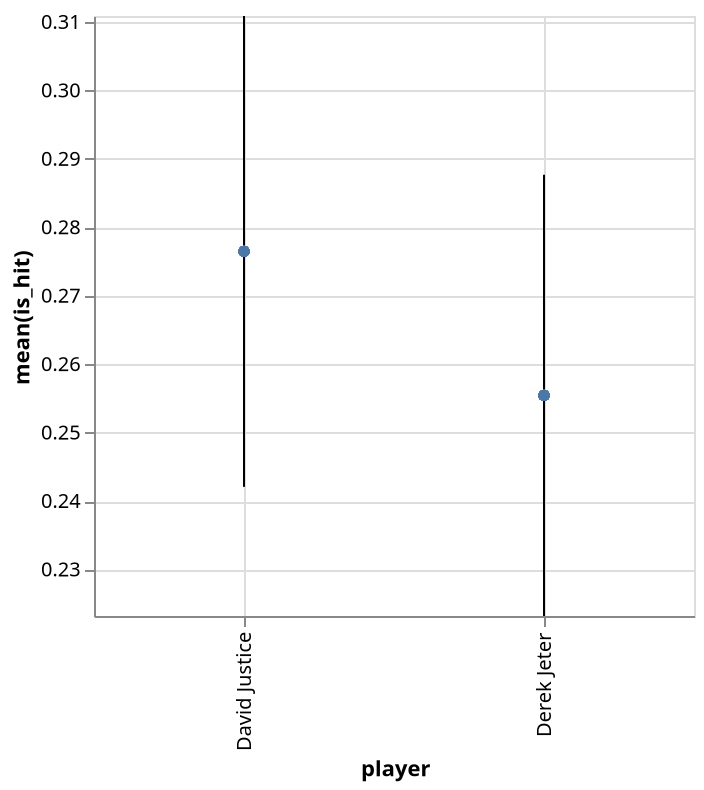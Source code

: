 {
  "height": 300,
  "width": 300,
  "$schema": "https://vega.github.io/schema/vega-lite/v5.json",
  "meta": {
    "axes": false,
    "description": "Plot mean is_hit of each group, with errorbar"
  },
  "data": {
    "values": [
      {
        "gemini_id": 1,
        "player": "David Justice",
        "datamations_x": 1,
        "datamations_y": 0.276470588235294,
        "datamations_y_tooltip": 0.276470588235294,
        "datamations_y_raw": 1,
        "Lower": 0.242066566687293,
        "Upper": 0.310874609783295
      },
      {
        "gemini_id": 2,
        "player": "David Justice",
        "datamations_x": 1,
        "datamations_y": 0.276470588235294,
        "datamations_y_tooltip": 0.276470588235294,
        "datamations_y_raw": 1,
        "Lower": 0.242066566687293,
        "Upper": 0.310874609783295
      },
      {
        "gemini_id": 3,
        "player": "David Justice",
        "datamations_x": 1,
        "datamations_y": 0.276470588235294,
        "datamations_y_tooltip": 0.276470588235294,
        "datamations_y_raw": 0,
        "Lower": 0.242066566687293,
        "Upper": 0.310874609783295
      },
      {
        "gemini_id": 4,
        "player": "David Justice",
        "datamations_x": 1,
        "datamations_y": 0.276470588235294,
        "datamations_y_tooltip": 0.276470588235294,
        "datamations_y_raw": 0,
        "Lower": 0.242066566687293,
        "Upper": 0.310874609783295
      },
      {
        "gemini_id": 5,
        "player": "David Justice",
        "datamations_x": 1,
        "datamations_y": 0.276470588235294,
        "datamations_y_tooltip": 0.276470588235294,
        "datamations_y_raw": 1,
        "Lower": 0.242066566687293,
        "Upper": 0.310874609783295
      },
      {
        "gemini_id": 6,
        "player": "David Justice",
        "datamations_x": 1,
        "datamations_y": 0.276470588235294,
        "datamations_y_tooltip": 0.276470588235294,
        "datamations_y_raw": 1,
        "Lower": 0.242066566687293,
        "Upper": 0.310874609783295
      },
      {
        "gemini_id": 7,
        "player": "David Justice",
        "datamations_x": 1,
        "datamations_y": 0.276470588235294,
        "datamations_y_tooltip": 0.276470588235294,
        "datamations_y_raw": 1,
        "Lower": 0.242066566687293,
        "Upper": 0.310874609783295
      },
      {
        "gemini_id": 8,
        "player": "David Justice",
        "datamations_x": 1,
        "datamations_y": 0.276470588235294,
        "datamations_y_tooltip": 0.276470588235294,
        "datamations_y_raw": 0,
        "Lower": 0.242066566687293,
        "Upper": 0.310874609783295
      },
      {
        "gemini_id": 9,
        "player": "David Justice",
        "datamations_x": 1,
        "datamations_y": 0.276470588235294,
        "datamations_y_tooltip": 0.276470588235294,
        "datamations_y_raw": 0,
        "Lower": 0.242066566687293,
        "Upper": 0.310874609783295
      },
      {
        "gemini_id": 10,
        "player": "David Justice",
        "datamations_x": 1,
        "datamations_y": 0.276470588235294,
        "datamations_y_tooltip": 0.276470588235294,
        "datamations_y_raw": 1,
        "Lower": 0.242066566687293,
        "Upper": 0.310874609783295
      },
      {
        "gemini_id": 11,
        "player": "David Justice",
        "datamations_x": 1,
        "datamations_y": 0.276470588235294,
        "datamations_y_tooltip": 0.276470588235294,
        "datamations_y_raw": 1,
        "Lower": 0.242066566687293,
        "Upper": 0.310874609783295
      },
      {
        "gemini_id": 12,
        "player": "David Justice",
        "datamations_x": 1,
        "datamations_y": 0.276470588235294,
        "datamations_y_tooltip": 0.276470588235294,
        "datamations_y_raw": 0,
        "Lower": 0.242066566687293,
        "Upper": 0.310874609783295
      },
      {
        "gemini_id": 13,
        "player": "David Justice",
        "datamations_x": 1,
        "datamations_y": 0.276470588235294,
        "datamations_y_tooltip": 0.276470588235294,
        "datamations_y_raw": 1,
        "Lower": 0.242066566687293,
        "Upper": 0.310874609783295
      },
      {
        "gemini_id": 14,
        "player": "David Justice",
        "datamations_x": 1,
        "datamations_y": 0.276470588235294,
        "datamations_y_tooltip": 0.276470588235294,
        "datamations_y_raw": 0,
        "Lower": 0.242066566687293,
        "Upper": 0.310874609783295
      },
      {
        "gemini_id": 15,
        "player": "David Justice",
        "datamations_x": 1,
        "datamations_y": 0.276470588235294,
        "datamations_y_tooltip": 0.276470588235294,
        "datamations_y_raw": 0,
        "Lower": 0.242066566687293,
        "Upper": 0.310874609783295
      },
      {
        "gemini_id": 16,
        "player": "David Justice",
        "datamations_x": 1,
        "datamations_y": 0.276470588235294,
        "datamations_y_tooltip": 0.276470588235294,
        "datamations_y_raw": 1,
        "Lower": 0.242066566687293,
        "Upper": 0.310874609783295
      },
      {
        "gemini_id": 17,
        "player": "David Justice",
        "datamations_x": 1,
        "datamations_y": 0.276470588235294,
        "datamations_y_tooltip": 0.276470588235294,
        "datamations_y_raw": 1,
        "Lower": 0.242066566687293,
        "Upper": 0.310874609783295
      },
      {
        "gemini_id": 18,
        "player": "David Justice",
        "datamations_x": 1,
        "datamations_y": 0.276470588235294,
        "datamations_y_tooltip": 0.276470588235294,
        "datamations_y_raw": 1,
        "Lower": 0.242066566687293,
        "Upper": 0.310874609783295
      },
      {
        "gemini_id": 19,
        "player": "David Justice",
        "datamations_x": 1,
        "datamations_y": 0.276470588235294,
        "datamations_y_tooltip": 0.276470588235294,
        "datamations_y_raw": 0,
        "Lower": 0.242066566687293,
        "Upper": 0.310874609783295
      },
      {
        "gemini_id": 20,
        "player": "David Justice",
        "datamations_x": 1,
        "datamations_y": 0.276470588235294,
        "datamations_y_tooltip": 0.276470588235294,
        "datamations_y_raw": 1,
        "Lower": 0.242066566687293,
        "Upper": 0.310874609783295
      },
      {
        "gemini_id": 21,
        "player": "David Justice",
        "datamations_x": 1,
        "datamations_y": 0.276470588235294,
        "datamations_y_tooltip": 0.276470588235294,
        "datamations_y_raw": 0,
        "Lower": 0.242066566687293,
        "Upper": 0.310874609783295
      },
      {
        "gemini_id": 22,
        "player": "David Justice",
        "datamations_x": 1,
        "datamations_y": 0.276470588235294,
        "datamations_y_tooltip": 0.276470588235294,
        "datamations_y_raw": 0,
        "Lower": 0.242066566687293,
        "Upper": 0.310874609783295
      },
      {
        "gemini_id": 23,
        "player": "David Justice",
        "datamations_x": 1,
        "datamations_y": 0.276470588235294,
        "datamations_y_tooltip": 0.276470588235294,
        "datamations_y_raw": 0,
        "Lower": 0.242066566687293,
        "Upper": 0.310874609783295
      },
      {
        "gemini_id": 24,
        "player": "David Justice",
        "datamations_x": 1,
        "datamations_y": 0.276470588235294,
        "datamations_y_tooltip": 0.276470588235294,
        "datamations_y_raw": 0,
        "Lower": 0.242066566687293,
        "Upper": 0.310874609783295
      },
      {
        "gemini_id": 25,
        "player": "David Justice",
        "datamations_x": 1,
        "datamations_y": 0.276470588235294,
        "datamations_y_tooltip": 0.276470588235294,
        "datamations_y_raw": 0,
        "Lower": 0.242066566687293,
        "Upper": 0.310874609783295
      },
      {
        "gemini_id": 26,
        "player": "David Justice",
        "datamations_x": 1,
        "datamations_y": 0.276470588235294,
        "datamations_y_tooltip": 0.276470588235294,
        "datamations_y_raw": 0,
        "Lower": 0.242066566687293,
        "Upper": 0.310874609783295
      },
      {
        "gemini_id": 27,
        "player": "David Justice",
        "datamations_x": 1,
        "datamations_y": 0.276470588235294,
        "datamations_y_tooltip": 0.276470588235294,
        "datamations_y_raw": 1,
        "Lower": 0.242066566687293,
        "Upper": 0.310874609783295
      },
      {
        "gemini_id": 28,
        "player": "David Justice",
        "datamations_x": 1,
        "datamations_y": 0.276470588235294,
        "datamations_y_tooltip": 0.276470588235294,
        "datamations_y_raw": 0,
        "Lower": 0.242066566687293,
        "Upper": 0.310874609783295
      },
      {
        "gemini_id": 29,
        "player": "David Justice",
        "datamations_x": 1,
        "datamations_y": 0.276470588235294,
        "datamations_y_tooltip": 0.276470588235294,
        "datamations_y_raw": 0,
        "Lower": 0.242066566687293,
        "Upper": 0.310874609783295
      },
      {
        "gemini_id": 30,
        "player": "David Justice",
        "datamations_x": 1,
        "datamations_y": 0.276470588235294,
        "datamations_y_tooltip": 0.276470588235294,
        "datamations_y_raw": 0,
        "Lower": 0.242066566687293,
        "Upper": 0.310874609783295
      },
      {
        "gemini_id": 31,
        "player": "David Justice",
        "datamations_x": 1,
        "datamations_y": 0.276470588235294,
        "datamations_y_tooltip": 0.276470588235294,
        "datamations_y_raw": 1,
        "Lower": 0.242066566687293,
        "Upper": 0.310874609783295
      },
      {
        "gemini_id": 32,
        "player": "David Justice",
        "datamations_x": 1,
        "datamations_y": 0.276470588235294,
        "datamations_y_tooltip": 0.276470588235294,
        "datamations_y_raw": 0,
        "Lower": 0.242066566687293,
        "Upper": 0.310874609783295
      },
      {
        "gemini_id": 33,
        "player": "David Justice",
        "datamations_x": 1,
        "datamations_y": 0.276470588235294,
        "datamations_y_tooltip": 0.276470588235294,
        "datamations_y_raw": 0,
        "Lower": 0.242066566687293,
        "Upper": 0.310874609783295
      },
      {
        "gemini_id": 34,
        "player": "David Justice",
        "datamations_x": 1,
        "datamations_y": 0.276470588235294,
        "datamations_y_tooltip": 0.276470588235294,
        "datamations_y_raw": 0,
        "Lower": 0.242066566687293,
        "Upper": 0.310874609783295
      },
      {
        "gemini_id": 35,
        "player": "David Justice",
        "datamations_x": 1,
        "datamations_y": 0.276470588235294,
        "datamations_y_tooltip": 0.276470588235294,
        "datamations_y_raw": 0,
        "Lower": 0.242066566687293,
        "Upper": 0.310874609783295
      },
      {
        "gemini_id": 36,
        "player": "David Justice",
        "datamations_x": 1,
        "datamations_y": 0.276470588235294,
        "datamations_y_tooltip": 0.276470588235294,
        "datamations_y_raw": 1,
        "Lower": 0.242066566687293,
        "Upper": 0.310874609783295
      },
      {
        "gemini_id": 37,
        "player": "David Justice",
        "datamations_x": 1,
        "datamations_y": 0.276470588235294,
        "datamations_y_tooltip": 0.276470588235294,
        "datamations_y_raw": 1,
        "Lower": 0.242066566687293,
        "Upper": 0.310874609783295
      },
      {
        "gemini_id": 38,
        "player": "David Justice",
        "datamations_x": 1,
        "datamations_y": 0.276470588235294,
        "datamations_y_tooltip": 0.276470588235294,
        "datamations_y_raw": 0,
        "Lower": 0.242066566687293,
        "Upper": 0.310874609783295
      },
      {
        "gemini_id": 39,
        "player": "David Justice",
        "datamations_x": 1,
        "datamations_y": 0.276470588235294,
        "datamations_y_tooltip": 0.276470588235294,
        "datamations_y_raw": 0,
        "Lower": 0.242066566687293,
        "Upper": 0.310874609783295
      },
      {
        "gemini_id": 40,
        "player": "David Justice",
        "datamations_x": 1,
        "datamations_y": 0.276470588235294,
        "datamations_y_tooltip": 0.276470588235294,
        "datamations_y_raw": 0,
        "Lower": 0.242066566687293,
        "Upper": 0.310874609783295
      },
      {
        "gemini_id": 41,
        "player": "David Justice",
        "datamations_x": 1,
        "datamations_y": 0.276470588235294,
        "datamations_y_tooltip": 0.276470588235294,
        "datamations_y_raw": 0,
        "Lower": 0.242066566687293,
        "Upper": 0.310874609783295
      },
      {
        "gemini_id": 42,
        "player": "David Justice",
        "datamations_x": 1,
        "datamations_y": 0.276470588235294,
        "datamations_y_tooltip": 0.276470588235294,
        "datamations_y_raw": 0,
        "Lower": 0.242066566687293,
        "Upper": 0.310874609783295
      },
      {
        "gemini_id": 43,
        "player": "David Justice",
        "datamations_x": 1,
        "datamations_y": 0.276470588235294,
        "datamations_y_tooltip": 0.276470588235294,
        "datamations_y_raw": 0,
        "Lower": 0.242066566687293,
        "Upper": 0.310874609783295
      },
      {
        "gemini_id": 44,
        "player": "David Justice",
        "datamations_x": 1,
        "datamations_y": 0.276470588235294,
        "datamations_y_tooltip": 0.276470588235294,
        "datamations_y_raw": 1,
        "Lower": 0.242066566687293,
        "Upper": 0.310874609783295
      },
      {
        "gemini_id": 45,
        "player": "David Justice",
        "datamations_x": 1,
        "datamations_y": 0.276470588235294,
        "datamations_y_tooltip": 0.276470588235294,
        "datamations_y_raw": 0,
        "Lower": 0.242066566687293,
        "Upper": 0.310874609783295
      },
      {
        "gemini_id": 46,
        "player": "David Justice",
        "datamations_x": 1,
        "datamations_y": 0.276470588235294,
        "datamations_y_tooltip": 0.276470588235294,
        "datamations_y_raw": 1,
        "Lower": 0.242066566687293,
        "Upper": 0.310874609783295
      },
      {
        "gemini_id": 47,
        "player": "David Justice",
        "datamations_x": 1,
        "datamations_y": 0.276470588235294,
        "datamations_y_tooltip": 0.276470588235294,
        "datamations_y_raw": 1,
        "Lower": 0.242066566687293,
        "Upper": 0.310874609783295
      },
      {
        "gemini_id": 48,
        "player": "David Justice",
        "datamations_x": 1,
        "datamations_y": 0.276470588235294,
        "datamations_y_tooltip": 0.276470588235294,
        "datamations_y_raw": 1,
        "Lower": 0.242066566687293,
        "Upper": 0.310874609783295
      },
      {
        "gemini_id": 49,
        "player": "David Justice",
        "datamations_x": 1,
        "datamations_y": 0.276470588235294,
        "datamations_y_tooltip": 0.276470588235294,
        "datamations_y_raw": 0,
        "Lower": 0.242066566687293,
        "Upper": 0.310874609783295
      },
      {
        "gemini_id": 50,
        "player": "David Justice",
        "datamations_x": 1,
        "datamations_y": 0.276470588235294,
        "datamations_y_tooltip": 0.276470588235294,
        "datamations_y_raw": 0,
        "Lower": 0.242066566687293,
        "Upper": 0.310874609783295
      },
      {
        "gemini_id": 51,
        "player": "David Justice",
        "datamations_x": 1,
        "datamations_y": 0.276470588235294,
        "datamations_y_tooltip": 0.276470588235294,
        "datamations_y_raw": 0,
        "Lower": 0.242066566687293,
        "Upper": 0.310874609783295
      },
      {
        "gemini_id": 52,
        "player": "David Justice",
        "datamations_x": 1,
        "datamations_y": 0.276470588235294,
        "datamations_y_tooltip": 0.276470588235294,
        "datamations_y_raw": 0,
        "Lower": 0.242066566687293,
        "Upper": 0.310874609783295
      },
      {
        "gemini_id": 53,
        "player": "David Justice",
        "datamations_x": 1,
        "datamations_y": 0.276470588235294,
        "datamations_y_tooltip": 0.276470588235294,
        "datamations_y_raw": 0,
        "Lower": 0.242066566687293,
        "Upper": 0.310874609783295
      },
      {
        "gemini_id": 54,
        "player": "David Justice",
        "datamations_x": 1,
        "datamations_y": 0.276470588235294,
        "datamations_y_tooltip": 0.276470588235294,
        "datamations_y_raw": 0,
        "Lower": 0.242066566687293,
        "Upper": 0.310874609783295
      },
      {
        "gemini_id": 55,
        "player": "David Justice",
        "datamations_x": 1,
        "datamations_y": 0.276470588235294,
        "datamations_y_tooltip": 0.276470588235294,
        "datamations_y_raw": 0,
        "Lower": 0.242066566687293,
        "Upper": 0.310874609783295
      },
      {
        "gemini_id": 56,
        "player": "David Justice",
        "datamations_x": 1,
        "datamations_y": 0.276470588235294,
        "datamations_y_tooltip": 0.276470588235294,
        "datamations_y_raw": 1,
        "Lower": 0.242066566687293,
        "Upper": 0.310874609783295
      },
      {
        "gemini_id": 57,
        "player": "David Justice",
        "datamations_x": 1,
        "datamations_y": 0.276470588235294,
        "datamations_y_tooltip": 0.276470588235294,
        "datamations_y_raw": 0,
        "Lower": 0.242066566687293,
        "Upper": 0.310874609783295
      },
      {
        "gemini_id": 58,
        "player": "David Justice",
        "datamations_x": 1,
        "datamations_y": 0.276470588235294,
        "datamations_y_tooltip": 0.276470588235294,
        "datamations_y_raw": 0,
        "Lower": 0.242066566687293,
        "Upper": 0.310874609783295
      },
      {
        "gemini_id": 59,
        "player": "David Justice",
        "datamations_x": 1,
        "datamations_y": 0.276470588235294,
        "datamations_y_tooltip": 0.276470588235294,
        "datamations_y_raw": 0,
        "Lower": 0.242066566687293,
        "Upper": 0.310874609783295
      },
      {
        "gemini_id": 60,
        "player": "David Justice",
        "datamations_x": 1,
        "datamations_y": 0.276470588235294,
        "datamations_y_tooltip": 0.276470588235294,
        "datamations_y_raw": 1,
        "Lower": 0.242066566687293,
        "Upper": 0.310874609783295
      },
      {
        "gemini_id": 61,
        "player": "David Justice",
        "datamations_x": 1,
        "datamations_y": 0.276470588235294,
        "datamations_y_tooltip": 0.276470588235294,
        "datamations_y_raw": 1,
        "Lower": 0.242066566687293,
        "Upper": 0.310874609783295
      },
      {
        "gemini_id": 62,
        "player": "David Justice",
        "datamations_x": 1,
        "datamations_y": 0.276470588235294,
        "datamations_y_tooltip": 0.276470588235294,
        "datamations_y_raw": 0,
        "Lower": 0.242066566687293,
        "Upper": 0.310874609783295
      },
      {
        "gemini_id": 63,
        "player": "David Justice",
        "datamations_x": 1,
        "datamations_y": 0.276470588235294,
        "datamations_y_tooltip": 0.276470588235294,
        "datamations_y_raw": 0,
        "Lower": 0.242066566687293,
        "Upper": 0.310874609783295
      },
      {
        "gemini_id": 64,
        "player": "David Justice",
        "datamations_x": 1,
        "datamations_y": 0.276470588235294,
        "datamations_y_tooltip": 0.276470588235294,
        "datamations_y_raw": 0,
        "Lower": 0.242066566687293,
        "Upper": 0.310874609783295
      },
      {
        "gemini_id": 65,
        "player": "David Justice",
        "datamations_x": 1,
        "datamations_y": 0.276470588235294,
        "datamations_y_tooltip": 0.276470588235294,
        "datamations_y_raw": 0,
        "Lower": 0.242066566687293,
        "Upper": 0.310874609783295
      },
      {
        "gemini_id": 66,
        "player": "David Justice",
        "datamations_x": 1,
        "datamations_y": 0.276470588235294,
        "datamations_y_tooltip": 0.276470588235294,
        "datamations_y_raw": 0,
        "Lower": 0.242066566687293,
        "Upper": 0.310874609783295
      },
      {
        "gemini_id": 67,
        "player": "David Justice",
        "datamations_x": 1,
        "datamations_y": 0.276470588235294,
        "datamations_y_tooltip": 0.276470588235294,
        "datamations_y_raw": 0,
        "Lower": 0.242066566687293,
        "Upper": 0.310874609783295
      },
      {
        "gemini_id": 68,
        "player": "David Justice",
        "datamations_x": 1,
        "datamations_y": 0.276470588235294,
        "datamations_y_tooltip": 0.276470588235294,
        "datamations_y_raw": 0,
        "Lower": 0.242066566687293,
        "Upper": 0.310874609783295
      },
      {
        "gemini_id": 69,
        "player": "David Justice",
        "datamations_x": 1,
        "datamations_y": 0.276470588235294,
        "datamations_y_tooltip": 0.276470588235294,
        "datamations_y_raw": 1,
        "Lower": 0.242066566687293,
        "Upper": 0.310874609783295
      },
      {
        "gemini_id": 70,
        "player": "David Justice",
        "datamations_x": 1,
        "datamations_y": 0.276470588235294,
        "datamations_y_tooltip": 0.276470588235294,
        "datamations_y_raw": 1,
        "Lower": 0.242066566687293,
        "Upper": 0.310874609783295
      },
      {
        "gemini_id": 71,
        "player": "David Justice",
        "datamations_x": 1,
        "datamations_y": 0.276470588235294,
        "datamations_y_tooltip": 0.276470588235294,
        "datamations_y_raw": 0,
        "Lower": 0.242066566687293,
        "Upper": 0.310874609783295
      },
      {
        "gemini_id": 72,
        "player": "David Justice",
        "datamations_x": 1,
        "datamations_y": 0.276470588235294,
        "datamations_y_tooltip": 0.276470588235294,
        "datamations_y_raw": 0,
        "Lower": 0.242066566687293,
        "Upper": 0.310874609783295
      },
      {
        "gemini_id": 73,
        "player": "David Justice",
        "datamations_x": 1,
        "datamations_y": 0.276470588235294,
        "datamations_y_tooltip": 0.276470588235294,
        "datamations_y_raw": 0,
        "Lower": 0.242066566687293,
        "Upper": 0.310874609783295
      },
      {
        "gemini_id": 74,
        "player": "David Justice",
        "datamations_x": 1,
        "datamations_y": 0.276470588235294,
        "datamations_y_tooltip": 0.276470588235294,
        "datamations_y_raw": 0,
        "Lower": 0.242066566687293,
        "Upper": 0.310874609783295
      },
      {
        "gemini_id": 75,
        "player": "David Justice",
        "datamations_x": 1,
        "datamations_y": 0.276470588235294,
        "datamations_y_tooltip": 0.276470588235294,
        "datamations_y_raw": 1,
        "Lower": 0.242066566687293,
        "Upper": 0.310874609783295
      },
      {
        "gemini_id": 76,
        "player": "David Justice",
        "datamations_x": 1,
        "datamations_y": 0.276470588235294,
        "datamations_y_tooltip": 0.276470588235294,
        "datamations_y_raw": 1,
        "Lower": 0.242066566687293,
        "Upper": 0.310874609783295
      },
      {
        "gemini_id": 77,
        "player": "David Justice",
        "datamations_x": 1,
        "datamations_y": 0.276470588235294,
        "datamations_y_tooltip": 0.276470588235294,
        "datamations_y_raw": 0,
        "Lower": 0.242066566687293,
        "Upper": 0.310874609783295
      },
      {
        "gemini_id": 78,
        "player": "David Justice",
        "datamations_x": 1,
        "datamations_y": 0.276470588235294,
        "datamations_y_tooltip": 0.276470588235294,
        "datamations_y_raw": 1,
        "Lower": 0.242066566687293,
        "Upper": 0.310874609783295
      },
      {
        "gemini_id": 79,
        "player": "David Justice",
        "datamations_x": 1,
        "datamations_y": 0.276470588235294,
        "datamations_y_tooltip": 0.276470588235294,
        "datamations_y_raw": 1,
        "Lower": 0.242066566687293,
        "Upper": 0.310874609783295
      },
      {
        "gemini_id": 80,
        "player": "David Justice",
        "datamations_x": 1,
        "datamations_y": 0.276470588235294,
        "datamations_y_tooltip": 0.276470588235294,
        "datamations_y_raw": 1,
        "Lower": 0.242066566687293,
        "Upper": 0.310874609783295
      },
      {
        "gemini_id": 81,
        "player": "David Justice",
        "datamations_x": 1,
        "datamations_y": 0.276470588235294,
        "datamations_y_tooltip": 0.276470588235294,
        "datamations_y_raw": 0,
        "Lower": 0.242066566687293,
        "Upper": 0.310874609783295
      },
      {
        "gemini_id": 82,
        "player": "David Justice",
        "datamations_x": 1,
        "datamations_y": 0.276470588235294,
        "datamations_y_tooltip": 0.276470588235294,
        "datamations_y_raw": 1,
        "Lower": 0.242066566687293,
        "Upper": 0.310874609783295
      },
      {
        "gemini_id": 83,
        "player": "David Justice",
        "datamations_x": 1,
        "datamations_y": 0.276470588235294,
        "datamations_y_tooltip": 0.276470588235294,
        "datamations_y_raw": 0,
        "Lower": 0.242066566687293,
        "Upper": 0.310874609783295
      },
      {
        "gemini_id": 84,
        "player": "David Justice",
        "datamations_x": 1,
        "datamations_y": 0.276470588235294,
        "datamations_y_tooltip": 0.276470588235294,
        "datamations_y_raw": 0,
        "Lower": 0.242066566687293,
        "Upper": 0.310874609783295
      },
      {
        "gemini_id": 85,
        "player": "David Justice",
        "datamations_x": 1,
        "datamations_y": 0.276470588235294,
        "datamations_y_tooltip": 0.276470588235294,
        "datamations_y_raw": 1,
        "Lower": 0.242066566687293,
        "Upper": 0.310874609783295
      },
      {
        "gemini_id": 86,
        "player": "David Justice",
        "datamations_x": 1,
        "datamations_y": 0.276470588235294,
        "datamations_y_tooltip": 0.276470588235294,
        "datamations_y_raw": 0,
        "Lower": 0.242066566687293,
        "Upper": 0.310874609783295
      },
      {
        "gemini_id": 87,
        "player": "David Justice",
        "datamations_x": 1,
        "datamations_y": 0.276470588235294,
        "datamations_y_tooltip": 0.276470588235294,
        "datamations_y_raw": 1,
        "Lower": 0.242066566687293,
        "Upper": 0.310874609783295
      },
      {
        "gemini_id": 88,
        "player": "David Justice",
        "datamations_x": 1,
        "datamations_y": 0.276470588235294,
        "datamations_y_tooltip": 0.276470588235294,
        "datamations_y_raw": 0,
        "Lower": 0.242066566687293,
        "Upper": 0.310874609783295
      },
      {
        "gemini_id": 89,
        "player": "David Justice",
        "datamations_x": 1,
        "datamations_y": 0.276470588235294,
        "datamations_y_tooltip": 0.276470588235294,
        "datamations_y_raw": 0,
        "Lower": 0.242066566687293,
        "Upper": 0.310874609783295
      },
      {
        "gemini_id": 90,
        "player": "David Justice",
        "datamations_x": 1,
        "datamations_y": 0.276470588235294,
        "datamations_y_tooltip": 0.276470588235294,
        "datamations_y_raw": 0,
        "Lower": 0.242066566687293,
        "Upper": 0.310874609783295
      },
      {
        "gemini_id": 91,
        "player": "David Justice",
        "datamations_x": 1,
        "datamations_y": 0.276470588235294,
        "datamations_y_tooltip": 0.276470588235294,
        "datamations_y_raw": 0,
        "Lower": 0.242066566687293,
        "Upper": 0.310874609783295
      },
      {
        "gemini_id": 92,
        "player": "David Justice",
        "datamations_x": 1,
        "datamations_y": 0.276470588235294,
        "datamations_y_tooltip": 0.276470588235294,
        "datamations_y_raw": 1,
        "Lower": 0.242066566687293,
        "Upper": 0.310874609783295
      },
      {
        "gemini_id": 93,
        "player": "David Justice",
        "datamations_x": 1,
        "datamations_y": 0.276470588235294,
        "datamations_y_tooltip": 0.276470588235294,
        "datamations_y_raw": 0,
        "Lower": 0.242066566687293,
        "Upper": 0.310874609783295
      },
      {
        "gemini_id": 94,
        "player": "David Justice",
        "datamations_x": 1,
        "datamations_y": 0.276470588235294,
        "datamations_y_tooltip": 0.276470588235294,
        "datamations_y_raw": 1,
        "Lower": 0.242066566687293,
        "Upper": 0.310874609783295
      },
      {
        "gemini_id": 95,
        "player": "David Justice",
        "datamations_x": 1,
        "datamations_y": 0.276470588235294,
        "datamations_y_tooltip": 0.276470588235294,
        "datamations_y_raw": 0,
        "Lower": 0.242066566687293,
        "Upper": 0.310874609783295
      },
      {
        "gemini_id": 96,
        "player": "David Justice",
        "datamations_x": 1,
        "datamations_y": 0.276470588235294,
        "datamations_y_tooltip": 0.276470588235294,
        "datamations_y_raw": 0,
        "Lower": 0.242066566687293,
        "Upper": 0.310874609783295
      },
      {
        "gemini_id": 97,
        "player": "David Justice",
        "datamations_x": 1,
        "datamations_y": 0.276470588235294,
        "datamations_y_tooltip": 0.276470588235294,
        "datamations_y_raw": 0,
        "Lower": 0.242066566687293,
        "Upper": 0.310874609783295
      },
      {
        "gemini_id": 98,
        "player": "David Justice",
        "datamations_x": 1,
        "datamations_y": 0.276470588235294,
        "datamations_y_tooltip": 0.276470588235294,
        "datamations_y_raw": 1,
        "Lower": 0.242066566687293,
        "Upper": 0.310874609783295
      },
      {
        "gemini_id": 99,
        "player": "David Justice",
        "datamations_x": 1,
        "datamations_y": 0.276470588235294,
        "datamations_y_tooltip": 0.276470588235294,
        "datamations_y_raw": 0,
        "Lower": 0.242066566687293,
        "Upper": 0.310874609783295
      },
      {
        "gemini_id": 100,
        "player": "David Justice",
        "datamations_x": 1,
        "datamations_y": 0.276470588235294,
        "datamations_y_tooltip": 0.276470588235294,
        "datamations_y_raw": 0,
        "Lower": 0.242066566687293,
        "Upper": 0.310874609783295
      },
      {
        "gemini_id": 101,
        "player": "David Justice",
        "datamations_x": 1,
        "datamations_y": 0.276470588235294,
        "datamations_y_tooltip": 0.276470588235294,
        "datamations_y_raw": 0,
        "Lower": 0.242066566687293,
        "Upper": 0.310874609783295
      },
      {
        "gemini_id": 102,
        "player": "David Justice",
        "datamations_x": 1,
        "datamations_y": 0.276470588235294,
        "datamations_y_tooltip": 0.276470588235294,
        "datamations_y_raw": 1,
        "Lower": 0.242066566687293,
        "Upper": 0.310874609783295
      },
      {
        "gemini_id": 103,
        "player": "David Justice",
        "datamations_x": 1,
        "datamations_y": 0.276470588235294,
        "datamations_y_tooltip": 0.276470588235294,
        "datamations_y_raw": 0,
        "Lower": 0.242066566687293,
        "Upper": 0.310874609783295
      },
      {
        "gemini_id": 104,
        "player": "David Justice",
        "datamations_x": 1,
        "datamations_y": 0.276470588235294,
        "datamations_y_tooltip": 0.276470588235294,
        "datamations_y_raw": 0,
        "Lower": 0.242066566687293,
        "Upper": 0.310874609783295
      },
      {
        "gemini_id": 105,
        "player": "David Justice",
        "datamations_x": 1,
        "datamations_y": 0.276470588235294,
        "datamations_y_tooltip": 0.276470588235294,
        "datamations_y_raw": 0,
        "Lower": 0.242066566687293,
        "Upper": 0.310874609783295
      },
      {
        "gemini_id": 106,
        "player": "David Justice",
        "datamations_x": 1,
        "datamations_y": 0.276470588235294,
        "datamations_y_tooltip": 0.276470588235294,
        "datamations_y_raw": 0,
        "Lower": 0.242066566687293,
        "Upper": 0.310874609783295
      },
      {
        "gemini_id": 107,
        "player": "David Justice",
        "datamations_x": 1,
        "datamations_y": 0.276470588235294,
        "datamations_y_tooltip": 0.276470588235294,
        "datamations_y_raw": 0,
        "Lower": 0.242066566687293,
        "Upper": 0.310874609783295
      },
      {
        "gemini_id": 108,
        "player": "David Justice",
        "datamations_x": 1,
        "datamations_y": 0.276470588235294,
        "datamations_y_tooltip": 0.276470588235294,
        "datamations_y_raw": 0,
        "Lower": 0.242066566687293,
        "Upper": 0.310874609783295
      },
      {
        "gemini_id": 109,
        "player": "David Justice",
        "datamations_x": 1,
        "datamations_y": 0.276470588235294,
        "datamations_y_tooltip": 0.276470588235294,
        "datamations_y_raw": 0,
        "Lower": 0.242066566687293,
        "Upper": 0.310874609783295
      },
      {
        "gemini_id": 110,
        "player": "David Justice",
        "datamations_x": 1,
        "datamations_y": 0.276470588235294,
        "datamations_y_tooltip": 0.276470588235294,
        "datamations_y_raw": 0,
        "Lower": 0.242066566687293,
        "Upper": 0.310874609783295
      },
      {
        "gemini_id": 111,
        "player": "David Justice",
        "datamations_x": 1,
        "datamations_y": 0.276470588235294,
        "datamations_y_tooltip": 0.276470588235294,
        "datamations_y_raw": 1,
        "Lower": 0.242066566687293,
        "Upper": 0.310874609783295
      },
      {
        "gemini_id": 112,
        "player": "David Justice",
        "datamations_x": 1,
        "datamations_y": 0.276470588235294,
        "datamations_y_tooltip": 0.276470588235294,
        "datamations_y_raw": 0,
        "Lower": 0.242066566687293,
        "Upper": 0.310874609783295
      },
      {
        "gemini_id": 113,
        "player": "David Justice",
        "datamations_x": 1,
        "datamations_y": 0.276470588235294,
        "datamations_y_tooltip": 0.276470588235294,
        "datamations_y_raw": 0,
        "Lower": 0.242066566687293,
        "Upper": 0.310874609783295
      },
      {
        "gemini_id": 114,
        "player": "David Justice",
        "datamations_x": 1,
        "datamations_y": 0.276470588235294,
        "datamations_y_tooltip": 0.276470588235294,
        "datamations_y_raw": 0,
        "Lower": 0.242066566687293,
        "Upper": 0.310874609783295
      },
      {
        "gemini_id": 115,
        "player": "David Justice",
        "datamations_x": 1,
        "datamations_y": 0.276470588235294,
        "datamations_y_tooltip": 0.276470588235294,
        "datamations_y_raw": 0,
        "Lower": 0.242066566687293,
        "Upper": 0.310874609783295
      },
      {
        "gemini_id": 116,
        "player": "David Justice",
        "datamations_x": 1,
        "datamations_y": 0.276470588235294,
        "datamations_y_tooltip": 0.276470588235294,
        "datamations_y_raw": 0,
        "Lower": 0.242066566687293,
        "Upper": 0.310874609783295
      },
      {
        "gemini_id": 117,
        "player": "David Justice",
        "datamations_x": 1,
        "datamations_y": 0.276470588235294,
        "datamations_y_tooltip": 0.276470588235294,
        "datamations_y_raw": 0,
        "Lower": 0.242066566687293,
        "Upper": 0.310874609783295
      },
      {
        "gemini_id": 118,
        "player": "David Justice",
        "datamations_x": 1,
        "datamations_y": 0.276470588235294,
        "datamations_y_tooltip": 0.276470588235294,
        "datamations_y_raw": 0,
        "Lower": 0.242066566687293,
        "Upper": 0.310874609783295
      },
      {
        "gemini_id": 119,
        "player": "David Justice",
        "datamations_x": 1,
        "datamations_y": 0.276470588235294,
        "datamations_y_tooltip": 0.276470588235294,
        "datamations_y_raw": 1,
        "Lower": 0.242066566687293,
        "Upper": 0.310874609783295
      },
      {
        "gemini_id": 120,
        "player": "David Justice",
        "datamations_x": 1,
        "datamations_y": 0.276470588235294,
        "datamations_y_tooltip": 0.276470588235294,
        "datamations_y_raw": 1,
        "Lower": 0.242066566687293,
        "Upper": 0.310874609783295
      },
      {
        "gemini_id": 121,
        "player": "David Justice",
        "datamations_x": 1,
        "datamations_y": 0.276470588235294,
        "datamations_y_tooltip": 0.276470588235294,
        "datamations_y_raw": 0,
        "Lower": 0.242066566687293,
        "Upper": 0.310874609783295
      },
      {
        "gemini_id": 122,
        "player": "David Justice",
        "datamations_x": 1,
        "datamations_y": 0.276470588235294,
        "datamations_y_tooltip": 0.276470588235294,
        "datamations_y_raw": 0,
        "Lower": 0.242066566687293,
        "Upper": 0.310874609783295
      },
      {
        "gemini_id": 123,
        "player": "David Justice",
        "datamations_x": 1,
        "datamations_y": 0.276470588235294,
        "datamations_y_tooltip": 0.276470588235294,
        "datamations_y_raw": 0,
        "Lower": 0.242066566687293,
        "Upper": 0.310874609783295
      },
      {
        "gemini_id": 124,
        "player": "David Justice",
        "datamations_x": 1,
        "datamations_y": 0.276470588235294,
        "datamations_y_tooltip": 0.276470588235294,
        "datamations_y_raw": 0,
        "Lower": 0.242066566687293,
        "Upper": 0.310874609783295
      },
      {
        "gemini_id": 125,
        "player": "David Justice",
        "datamations_x": 1,
        "datamations_y": 0.276470588235294,
        "datamations_y_tooltip": 0.276470588235294,
        "datamations_y_raw": 0,
        "Lower": 0.242066566687293,
        "Upper": 0.310874609783295
      },
      {
        "gemini_id": 126,
        "player": "David Justice",
        "datamations_x": 1,
        "datamations_y": 0.276470588235294,
        "datamations_y_tooltip": 0.276470588235294,
        "datamations_y_raw": 0,
        "Lower": 0.242066566687293,
        "Upper": 0.310874609783295
      },
      {
        "gemini_id": 127,
        "player": "David Justice",
        "datamations_x": 1,
        "datamations_y": 0.276470588235294,
        "datamations_y_tooltip": 0.276470588235294,
        "datamations_y_raw": 0,
        "Lower": 0.242066566687293,
        "Upper": 0.310874609783295
      },
      {
        "gemini_id": 128,
        "player": "David Justice",
        "datamations_x": 1,
        "datamations_y": 0.276470588235294,
        "datamations_y_tooltip": 0.276470588235294,
        "datamations_y_raw": 0,
        "Lower": 0.242066566687293,
        "Upper": 0.310874609783295
      },
      {
        "gemini_id": 129,
        "player": "David Justice",
        "datamations_x": 1,
        "datamations_y": 0.276470588235294,
        "datamations_y_tooltip": 0.276470588235294,
        "datamations_y_raw": 0,
        "Lower": 0.242066566687293,
        "Upper": 0.310874609783295
      },
      {
        "gemini_id": 130,
        "player": "David Justice",
        "datamations_x": 1,
        "datamations_y": 0.276470588235294,
        "datamations_y_tooltip": 0.276470588235294,
        "datamations_y_raw": 0,
        "Lower": 0.242066566687293,
        "Upper": 0.310874609783295
      },
      {
        "gemini_id": 131,
        "player": "David Justice",
        "datamations_x": 1,
        "datamations_y": 0.276470588235294,
        "datamations_y_tooltip": 0.276470588235294,
        "datamations_y_raw": 0,
        "Lower": 0.242066566687293,
        "Upper": 0.310874609783295
      },
      {
        "gemini_id": 132,
        "player": "David Justice",
        "datamations_x": 1,
        "datamations_y": 0.276470588235294,
        "datamations_y_tooltip": 0.276470588235294,
        "datamations_y_raw": 0,
        "Lower": 0.242066566687293,
        "Upper": 0.310874609783295
      },
      {
        "gemini_id": 133,
        "player": "David Justice",
        "datamations_x": 1,
        "datamations_y": 0.276470588235294,
        "datamations_y_tooltip": 0.276470588235294,
        "datamations_y_raw": 1,
        "Lower": 0.242066566687293,
        "Upper": 0.310874609783295
      },
      {
        "gemini_id": 134,
        "player": "David Justice",
        "datamations_x": 1,
        "datamations_y": 0.276470588235294,
        "datamations_y_tooltip": 0.276470588235294,
        "datamations_y_raw": 0,
        "Lower": 0.242066566687293,
        "Upper": 0.310874609783295
      },
      {
        "gemini_id": 135,
        "player": "David Justice",
        "datamations_x": 1,
        "datamations_y": 0.276470588235294,
        "datamations_y_tooltip": 0.276470588235294,
        "datamations_y_raw": 1,
        "Lower": 0.242066566687293,
        "Upper": 0.310874609783295
      },
      {
        "gemini_id": 136,
        "player": "David Justice",
        "datamations_x": 1,
        "datamations_y": 0.276470588235294,
        "datamations_y_tooltip": 0.276470588235294,
        "datamations_y_raw": 0,
        "Lower": 0.242066566687293,
        "Upper": 0.310874609783295
      },
      {
        "gemini_id": 137,
        "player": "David Justice",
        "datamations_x": 1,
        "datamations_y": 0.276470588235294,
        "datamations_y_tooltip": 0.276470588235294,
        "datamations_y_raw": 0,
        "Lower": 0.242066566687293,
        "Upper": 0.310874609783295
      },
      {
        "gemini_id": 138,
        "player": "David Justice",
        "datamations_x": 1,
        "datamations_y": 0.276470588235294,
        "datamations_y_tooltip": 0.276470588235294,
        "datamations_y_raw": 0,
        "Lower": 0.242066566687293,
        "Upper": 0.310874609783295
      },
      {
        "gemini_id": 139,
        "player": "David Justice",
        "datamations_x": 1,
        "datamations_y": 0.276470588235294,
        "datamations_y_tooltip": 0.276470588235294,
        "datamations_y_raw": 1,
        "Lower": 0.242066566687293,
        "Upper": 0.310874609783295
      },
      {
        "gemini_id": 140,
        "player": "David Justice",
        "datamations_x": 1,
        "datamations_y": 0.276470588235294,
        "datamations_y_tooltip": 0.276470588235294,
        "datamations_y_raw": 1,
        "Lower": 0.242066566687293,
        "Upper": 0.310874609783295
      },
      {
        "gemini_id": 141,
        "player": "David Justice",
        "datamations_x": 1,
        "datamations_y": 0.276470588235294,
        "datamations_y_tooltip": 0.276470588235294,
        "datamations_y_raw": 0,
        "Lower": 0.242066566687293,
        "Upper": 0.310874609783295
      },
      {
        "gemini_id": 142,
        "player": "David Justice",
        "datamations_x": 1,
        "datamations_y": 0.276470588235294,
        "datamations_y_tooltip": 0.276470588235294,
        "datamations_y_raw": 0,
        "Lower": 0.242066566687293,
        "Upper": 0.310874609783295
      },
      {
        "gemini_id": 143,
        "player": "David Justice",
        "datamations_x": 1,
        "datamations_y": 0.276470588235294,
        "datamations_y_tooltip": 0.276470588235294,
        "datamations_y_raw": 0,
        "Lower": 0.242066566687293,
        "Upper": 0.310874609783295
      },
      {
        "gemini_id": 144,
        "player": "David Justice",
        "datamations_x": 1,
        "datamations_y": 0.276470588235294,
        "datamations_y_tooltip": 0.276470588235294,
        "datamations_y_raw": 0,
        "Lower": 0.242066566687293,
        "Upper": 0.310874609783295
      },
      {
        "gemini_id": 145,
        "player": "David Justice",
        "datamations_x": 1,
        "datamations_y": 0.276470588235294,
        "datamations_y_tooltip": 0.276470588235294,
        "datamations_y_raw": 0,
        "Lower": 0.242066566687293,
        "Upper": 0.310874609783295
      },
      {
        "gemini_id": 146,
        "player": "David Justice",
        "datamations_x": 1,
        "datamations_y": 0.276470588235294,
        "datamations_y_tooltip": 0.276470588235294,
        "datamations_y_raw": 0,
        "Lower": 0.242066566687293,
        "Upper": 0.310874609783295
      },
      {
        "gemini_id": 147,
        "player": "David Justice",
        "datamations_x": 1,
        "datamations_y": 0.276470588235294,
        "datamations_y_tooltip": 0.276470588235294,
        "datamations_y_raw": 0,
        "Lower": 0.242066566687293,
        "Upper": 0.310874609783295
      },
      {
        "gemini_id": 148,
        "player": "David Justice",
        "datamations_x": 1,
        "datamations_y": 0.276470588235294,
        "datamations_y_tooltip": 0.276470588235294,
        "datamations_y_raw": 0,
        "Lower": 0.242066566687293,
        "Upper": 0.310874609783295
      },
      {
        "gemini_id": 149,
        "player": "David Justice",
        "datamations_x": 1,
        "datamations_y": 0.276470588235294,
        "datamations_y_tooltip": 0.276470588235294,
        "datamations_y_raw": 0,
        "Lower": 0.242066566687293,
        "Upper": 0.310874609783295
      },
      {
        "gemini_id": 150,
        "player": "David Justice",
        "datamations_x": 1,
        "datamations_y": 0.276470588235294,
        "datamations_y_tooltip": 0.276470588235294,
        "datamations_y_raw": 0,
        "Lower": 0.242066566687293,
        "Upper": 0.310874609783295
      },
      {
        "gemini_id": 151,
        "player": "David Justice",
        "datamations_x": 1,
        "datamations_y": 0.276470588235294,
        "datamations_y_tooltip": 0.276470588235294,
        "datamations_y_raw": 0,
        "Lower": 0.242066566687293,
        "Upper": 0.310874609783295
      },
      {
        "gemini_id": 152,
        "player": "David Justice",
        "datamations_x": 1,
        "datamations_y": 0.276470588235294,
        "datamations_y_tooltip": 0.276470588235294,
        "datamations_y_raw": 0,
        "Lower": 0.242066566687293,
        "Upper": 0.310874609783295
      },
      {
        "gemini_id": 153,
        "player": "David Justice",
        "datamations_x": 1,
        "datamations_y": 0.276470588235294,
        "datamations_y_tooltip": 0.276470588235294,
        "datamations_y_raw": 1,
        "Lower": 0.242066566687293,
        "Upper": 0.310874609783295
      },
      {
        "gemini_id": 154,
        "player": "David Justice",
        "datamations_x": 1,
        "datamations_y": 0.276470588235294,
        "datamations_y_tooltip": 0.276470588235294,
        "datamations_y_raw": 0,
        "Lower": 0.242066566687293,
        "Upper": 0.310874609783295
      },
      {
        "gemini_id": 155,
        "player": "David Justice",
        "datamations_x": 1,
        "datamations_y": 0.276470588235294,
        "datamations_y_tooltip": 0.276470588235294,
        "datamations_y_raw": 0,
        "Lower": 0.242066566687293,
        "Upper": 0.310874609783295
      },
      {
        "gemini_id": 156,
        "player": "David Justice",
        "datamations_x": 1,
        "datamations_y": 0.276470588235294,
        "datamations_y_tooltip": 0.276470588235294,
        "datamations_y_raw": 0,
        "Lower": 0.242066566687293,
        "Upper": 0.310874609783295
      },
      {
        "gemini_id": 157,
        "player": "David Justice",
        "datamations_x": 1,
        "datamations_y": 0.276470588235294,
        "datamations_y_tooltip": 0.276470588235294,
        "datamations_y_raw": 0,
        "Lower": 0.242066566687293,
        "Upper": 0.310874609783295
      },
      {
        "gemini_id": 158,
        "player": "David Justice",
        "datamations_x": 1,
        "datamations_y": 0.276470588235294,
        "datamations_y_tooltip": 0.276470588235294,
        "datamations_y_raw": 0,
        "Lower": 0.242066566687293,
        "Upper": 0.310874609783295
      },
      {
        "gemini_id": 159,
        "player": "David Justice",
        "datamations_x": 1,
        "datamations_y": 0.276470588235294,
        "datamations_y_tooltip": 0.276470588235294,
        "datamations_y_raw": 1,
        "Lower": 0.242066566687293,
        "Upper": 0.310874609783295
      },
      {
        "gemini_id": 160,
        "player": "David Justice",
        "datamations_x": 1,
        "datamations_y": 0.276470588235294,
        "datamations_y_tooltip": 0.276470588235294,
        "datamations_y_raw": 0,
        "Lower": 0.242066566687293,
        "Upper": 0.310874609783295
      },
      {
        "gemini_id": 161,
        "player": "David Justice",
        "datamations_x": 1,
        "datamations_y": 0.276470588235294,
        "datamations_y_tooltip": 0.276470588235294,
        "datamations_y_raw": 0,
        "Lower": 0.242066566687293,
        "Upper": 0.310874609783295
      },
      {
        "gemini_id": 162,
        "player": "David Justice",
        "datamations_x": 1,
        "datamations_y": 0.276470588235294,
        "datamations_y_tooltip": 0.276470588235294,
        "datamations_y_raw": 0,
        "Lower": 0.242066566687293,
        "Upper": 0.310874609783295
      },
      {
        "gemini_id": 163,
        "player": "David Justice",
        "datamations_x": 1,
        "datamations_y": 0.276470588235294,
        "datamations_y_tooltip": 0.276470588235294,
        "datamations_y_raw": 1,
        "Lower": 0.242066566687293,
        "Upper": 0.310874609783295
      },
      {
        "gemini_id": 164,
        "player": "David Justice",
        "datamations_x": 1,
        "datamations_y": 0.276470588235294,
        "datamations_y_tooltip": 0.276470588235294,
        "datamations_y_raw": 0,
        "Lower": 0.242066566687293,
        "Upper": 0.310874609783295
      },
      {
        "gemini_id": 165,
        "player": "David Justice",
        "datamations_x": 1,
        "datamations_y": 0.276470588235294,
        "datamations_y_tooltip": 0.276470588235294,
        "datamations_y_raw": 0,
        "Lower": 0.242066566687293,
        "Upper": 0.310874609783295
      },
      {
        "gemini_id": 166,
        "player": "David Justice",
        "datamations_x": 1,
        "datamations_y": 0.276470588235294,
        "datamations_y_tooltip": 0.276470588235294,
        "datamations_y_raw": 0,
        "Lower": 0.242066566687293,
        "Upper": 0.310874609783295
      },
      {
        "gemini_id": 167,
        "player": "David Justice",
        "datamations_x": 1,
        "datamations_y": 0.276470588235294,
        "datamations_y_tooltip": 0.276470588235294,
        "datamations_y_raw": 0,
        "Lower": 0.242066566687293,
        "Upper": 0.310874609783295
      },
      {
        "gemini_id": 168,
        "player": "David Justice",
        "datamations_x": 1,
        "datamations_y": 0.276470588235294,
        "datamations_y_tooltip": 0.276470588235294,
        "datamations_y_raw": 0,
        "Lower": 0.242066566687293,
        "Upper": 0.310874609783295
      },
      {
        "gemini_id": 169,
        "player": "David Justice",
        "datamations_x": 1,
        "datamations_y": 0.276470588235294,
        "datamations_y_tooltip": 0.276470588235294,
        "datamations_y_raw": 0,
        "Lower": 0.242066566687293,
        "Upper": 0.310874609783295
      },
      {
        "gemini_id": 170,
        "player": "David Justice",
        "datamations_x": 1,
        "datamations_y": 0.276470588235294,
        "datamations_y_tooltip": 0.276470588235294,
        "datamations_y_raw": 0,
        "Lower": 0.242066566687293,
        "Upper": 0.310874609783295
      },
      {
        "gemini_id": 171,
        "player": "Derek Jeter",
        "datamations_x": 2,
        "datamations_y": 0.255434782608696,
        "datamations_y_tooltip": 0.255434782608696,
        "datamations_y_raw": 0,
        "Lower": 0.223196949351363,
        "Upper": 0.287672615866028
      },
      {
        "gemini_id": 172,
        "player": "Derek Jeter",
        "datamations_x": 2,
        "datamations_y": 0.255434782608696,
        "datamations_y_tooltip": 0.255434782608696,
        "datamations_y_raw": 0,
        "Lower": 0.223196949351363,
        "Upper": 0.287672615866028
      },
      {
        "gemini_id": 173,
        "player": "Derek Jeter",
        "datamations_x": 2,
        "datamations_y": 0.255434782608696,
        "datamations_y_tooltip": 0.255434782608696,
        "datamations_y_raw": 0,
        "Lower": 0.223196949351363,
        "Upper": 0.287672615866028
      },
      {
        "gemini_id": 174,
        "player": "Derek Jeter",
        "datamations_x": 2,
        "datamations_y": 0.255434782608696,
        "datamations_y_tooltip": 0.255434782608696,
        "datamations_y_raw": 0,
        "Lower": 0.223196949351363,
        "Upper": 0.287672615866028
      },
      {
        "gemini_id": 175,
        "player": "Derek Jeter",
        "datamations_x": 2,
        "datamations_y": 0.255434782608696,
        "datamations_y_tooltip": 0.255434782608696,
        "datamations_y_raw": 0,
        "Lower": 0.223196949351363,
        "Upper": 0.287672615866028
      },
      {
        "gemini_id": 176,
        "player": "Derek Jeter",
        "datamations_x": 2,
        "datamations_y": 0.255434782608696,
        "datamations_y_tooltip": 0.255434782608696,
        "datamations_y_raw": 0,
        "Lower": 0.223196949351363,
        "Upper": 0.287672615866028
      },
      {
        "gemini_id": 177,
        "player": "Derek Jeter",
        "datamations_x": 2,
        "datamations_y": 0.255434782608696,
        "datamations_y_tooltip": 0.255434782608696,
        "datamations_y_raw": 0,
        "Lower": 0.223196949351363,
        "Upper": 0.287672615866028
      },
      {
        "gemini_id": 178,
        "player": "Derek Jeter",
        "datamations_x": 2,
        "datamations_y": 0.255434782608696,
        "datamations_y_tooltip": 0.255434782608696,
        "datamations_y_raw": 1,
        "Lower": 0.223196949351363,
        "Upper": 0.287672615866028
      },
      {
        "gemini_id": 179,
        "player": "Derek Jeter",
        "datamations_x": 2,
        "datamations_y": 0.255434782608696,
        "datamations_y_tooltip": 0.255434782608696,
        "datamations_y_raw": 1,
        "Lower": 0.223196949351363,
        "Upper": 0.287672615866028
      },
      {
        "gemini_id": 180,
        "player": "Derek Jeter",
        "datamations_x": 2,
        "datamations_y": 0.255434782608696,
        "datamations_y_tooltip": 0.255434782608696,
        "datamations_y_raw": 0,
        "Lower": 0.223196949351363,
        "Upper": 0.287672615866028
      },
      {
        "gemini_id": 181,
        "player": "Derek Jeter",
        "datamations_x": 2,
        "datamations_y": 0.255434782608696,
        "datamations_y_tooltip": 0.255434782608696,
        "datamations_y_raw": 0,
        "Lower": 0.223196949351363,
        "Upper": 0.287672615866028
      },
      {
        "gemini_id": 182,
        "player": "Derek Jeter",
        "datamations_x": 2,
        "datamations_y": 0.255434782608696,
        "datamations_y_tooltip": 0.255434782608696,
        "datamations_y_raw": 0,
        "Lower": 0.223196949351363,
        "Upper": 0.287672615866028
      },
      {
        "gemini_id": 183,
        "player": "Derek Jeter",
        "datamations_x": 2,
        "datamations_y": 0.255434782608696,
        "datamations_y_tooltip": 0.255434782608696,
        "datamations_y_raw": 1,
        "Lower": 0.223196949351363,
        "Upper": 0.287672615866028
      },
      {
        "gemini_id": 184,
        "player": "Derek Jeter",
        "datamations_x": 2,
        "datamations_y": 0.255434782608696,
        "datamations_y_tooltip": 0.255434782608696,
        "datamations_y_raw": 0,
        "Lower": 0.223196949351363,
        "Upper": 0.287672615866028
      },
      {
        "gemini_id": 185,
        "player": "Derek Jeter",
        "datamations_x": 2,
        "datamations_y": 0.255434782608696,
        "datamations_y_tooltip": 0.255434782608696,
        "datamations_y_raw": 0,
        "Lower": 0.223196949351363,
        "Upper": 0.287672615866028
      },
      {
        "gemini_id": 186,
        "player": "Derek Jeter",
        "datamations_x": 2,
        "datamations_y": 0.255434782608696,
        "datamations_y_tooltip": 0.255434782608696,
        "datamations_y_raw": 0,
        "Lower": 0.223196949351363,
        "Upper": 0.287672615866028
      },
      {
        "gemini_id": 187,
        "player": "Derek Jeter",
        "datamations_x": 2,
        "datamations_y": 0.255434782608696,
        "datamations_y_tooltip": 0.255434782608696,
        "datamations_y_raw": 0,
        "Lower": 0.223196949351363,
        "Upper": 0.287672615866028
      },
      {
        "gemini_id": 188,
        "player": "Derek Jeter",
        "datamations_x": 2,
        "datamations_y": 0.255434782608696,
        "datamations_y_tooltip": 0.255434782608696,
        "datamations_y_raw": 0,
        "Lower": 0.223196949351363,
        "Upper": 0.287672615866028
      },
      {
        "gemini_id": 189,
        "player": "Derek Jeter",
        "datamations_x": 2,
        "datamations_y": 0.255434782608696,
        "datamations_y_tooltip": 0.255434782608696,
        "datamations_y_raw": 1,
        "Lower": 0.223196949351363,
        "Upper": 0.287672615866028
      },
      {
        "gemini_id": 190,
        "player": "Derek Jeter",
        "datamations_x": 2,
        "datamations_y": 0.255434782608696,
        "datamations_y_tooltip": 0.255434782608696,
        "datamations_y_raw": 0,
        "Lower": 0.223196949351363,
        "Upper": 0.287672615866028
      },
      {
        "gemini_id": 191,
        "player": "Derek Jeter",
        "datamations_x": 2,
        "datamations_y": 0.255434782608696,
        "datamations_y_tooltip": 0.255434782608696,
        "datamations_y_raw": 0,
        "Lower": 0.223196949351363,
        "Upper": 0.287672615866028
      },
      {
        "gemini_id": 192,
        "player": "Derek Jeter",
        "datamations_x": 2,
        "datamations_y": 0.255434782608696,
        "datamations_y_tooltip": 0.255434782608696,
        "datamations_y_raw": 0,
        "Lower": 0.223196949351363,
        "Upper": 0.287672615866028
      },
      {
        "gemini_id": 193,
        "player": "Derek Jeter",
        "datamations_x": 2,
        "datamations_y": 0.255434782608696,
        "datamations_y_tooltip": 0.255434782608696,
        "datamations_y_raw": 0,
        "Lower": 0.223196949351363,
        "Upper": 0.287672615866028
      },
      {
        "gemini_id": 194,
        "player": "Derek Jeter",
        "datamations_x": 2,
        "datamations_y": 0.255434782608696,
        "datamations_y_tooltip": 0.255434782608696,
        "datamations_y_raw": 0,
        "Lower": 0.223196949351363,
        "Upper": 0.287672615866028
      },
      {
        "gemini_id": 195,
        "player": "Derek Jeter",
        "datamations_x": 2,
        "datamations_y": 0.255434782608696,
        "datamations_y_tooltip": 0.255434782608696,
        "datamations_y_raw": 0,
        "Lower": 0.223196949351363,
        "Upper": 0.287672615866028
      },
      {
        "gemini_id": 196,
        "player": "Derek Jeter",
        "datamations_x": 2,
        "datamations_y": 0.255434782608696,
        "datamations_y_tooltip": 0.255434782608696,
        "datamations_y_raw": 0,
        "Lower": 0.223196949351363,
        "Upper": 0.287672615866028
      },
      {
        "gemini_id": 197,
        "player": "Derek Jeter",
        "datamations_x": 2,
        "datamations_y": 0.255434782608696,
        "datamations_y_tooltip": 0.255434782608696,
        "datamations_y_raw": 0,
        "Lower": 0.223196949351363,
        "Upper": 0.287672615866028
      },
      {
        "gemini_id": 198,
        "player": "Derek Jeter",
        "datamations_x": 2,
        "datamations_y": 0.255434782608696,
        "datamations_y_tooltip": 0.255434782608696,
        "datamations_y_raw": 1,
        "Lower": 0.223196949351363,
        "Upper": 0.287672615866028
      },
      {
        "gemini_id": 199,
        "player": "Derek Jeter",
        "datamations_x": 2,
        "datamations_y": 0.255434782608696,
        "datamations_y_tooltip": 0.255434782608696,
        "datamations_y_raw": 0,
        "Lower": 0.223196949351363,
        "Upper": 0.287672615866028
      },
      {
        "gemini_id": 200,
        "player": "Derek Jeter",
        "datamations_x": 2,
        "datamations_y": 0.255434782608696,
        "datamations_y_tooltip": 0.255434782608696,
        "datamations_y_raw": 0,
        "Lower": 0.223196949351363,
        "Upper": 0.287672615866028
      },
      {
        "gemini_id": 201,
        "player": "Derek Jeter",
        "datamations_x": 2,
        "datamations_y": 0.255434782608696,
        "datamations_y_tooltip": 0.255434782608696,
        "datamations_y_raw": 0,
        "Lower": 0.223196949351363,
        "Upper": 0.287672615866028
      },
      {
        "gemini_id": 202,
        "player": "Derek Jeter",
        "datamations_x": 2,
        "datamations_y": 0.255434782608696,
        "datamations_y_tooltip": 0.255434782608696,
        "datamations_y_raw": 0,
        "Lower": 0.223196949351363,
        "Upper": 0.287672615866028
      },
      {
        "gemini_id": 203,
        "player": "Derek Jeter",
        "datamations_x": 2,
        "datamations_y": 0.255434782608696,
        "datamations_y_tooltip": 0.255434782608696,
        "datamations_y_raw": 0,
        "Lower": 0.223196949351363,
        "Upper": 0.287672615866028
      },
      {
        "gemini_id": 204,
        "player": "Derek Jeter",
        "datamations_x": 2,
        "datamations_y": 0.255434782608696,
        "datamations_y_tooltip": 0.255434782608696,
        "datamations_y_raw": 0,
        "Lower": 0.223196949351363,
        "Upper": 0.287672615866028
      },
      {
        "gemini_id": 205,
        "player": "Derek Jeter",
        "datamations_x": 2,
        "datamations_y": 0.255434782608696,
        "datamations_y_tooltip": 0.255434782608696,
        "datamations_y_raw": 0,
        "Lower": 0.223196949351363,
        "Upper": 0.287672615866028
      },
      {
        "gemini_id": 206,
        "player": "Derek Jeter",
        "datamations_x": 2,
        "datamations_y": 0.255434782608696,
        "datamations_y_tooltip": 0.255434782608696,
        "datamations_y_raw": 0,
        "Lower": 0.223196949351363,
        "Upper": 0.287672615866028
      },
      {
        "gemini_id": 207,
        "player": "Derek Jeter",
        "datamations_x": 2,
        "datamations_y": 0.255434782608696,
        "datamations_y_tooltip": 0.255434782608696,
        "datamations_y_raw": 0,
        "Lower": 0.223196949351363,
        "Upper": 0.287672615866028
      },
      {
        "gemini_id": 208,
        "player": "Derek Jeter",
        "datamations_x": 2,
        "datamations_y": 0.255434782608696,
        "datamations_y_tooltip": 0.255434782608696,
        "datamations_y_raw": 0,
        "Lower": 0.223196949351363,
        "Upper": 0.287672615866028
      },
      {
        "gemini_id": 209,
        "player": "Derek Jeter",
        "datamations_x": 2,
        "datamations_y": 0.255434782608696,
        "datamations_y_tooltip": 0.255434782608696,
        "datamations_y_raw": 0,
        "Lower": 0.223196949351363,
        "Upper": 0.287672615866028
      },
      {
        "gemini_id": 210,
        "player": "Derek Jeter",
        "datamations_x": 2,
        "datamations_y": 0.255434782608696,
        "datamations_y_tooltip": 0.255434782608696,
        "datamations_y_raw": 0,
        "Lower": 0.223196949351363,
        "Upper": 0.287672615866028
      },
      {
        "gemini_id": 211,
        "player": "Derek Jeter",
        "datamations_x": 2,
        "datamations_y": 0.255434782608696,
        "datamations_y_tooltip": 0.255434782608696,
        "datamations_y_raw": 0,
        "Lower": 0.223196949351363,
        "Upper": 0.287672615866028
      },
      {
        "gemini_id": 212,
        "player": "Derek Jeter",
        "datamations_x": 2,
        "datamations_y": 0.255434782608696,
        "datamations_y_tooltip": 0.255434782608696,
        "datamations_y_raw": 0,
        "Lower": 0.223196949351363,
        "Upper": 0.287672615866028
      },
      {
        "gemini_id": 213,
        "player": "Derek Jeter",
        "datamations_x": 2,
        "datamations_y": 0.255434782608696,
        "datamations_y_tooltip": 0.255434782608696,
        "datamations_y_raw": 0,
        "Lower": 0.223196949351363,
        "Upper": 0.287672615866028
      },
      {
        "gemini_id": 214,
        "player": "Derek Jeter",
        "datamations_x": 2,
        "datamations_y": 0.255434782608696,
        "datamations_y_tooltip": 0.255434782608696,
        "datamations_y_raw": 1,
        "Lower": 0.223196949351363,
        "Upper": 0.287672615866028
      },
      {
        "gemini_id": 215,
        "player": "Derek Jeter",
        "datamations_x": 2,
        "datamations_y": 0.255434782608696,
        "datamations_y_tooltip": 0.255434782608696,
        "datamations_y_raw": 0,
        "Lower": 0.223196949351363,
        "Upper": 0.287672615866028
      },
      {
        "gemini_id": 216,
        "player": "Derek Jeter",
        "datamations_x": 2,
        "datamations_y": 0.255434782608696,
        "datamations_y_tooltip": 0.255434782608696,
        "datamations_y_raw": 0,
        "Lower": 0.223196949351363,
        "Upper": 0.287672615866028
      },
      {
        "gemini_id": 217,
        "player": "Derek Jeter",
        "datamations_x": 2,
        "datamations_y": 0.255434782608696,
        "datamations_y_tooltip": 0.255434782608696,
        "datamations_y_raw": 0,
        "Lower": 0.223196949351363,
        "Upper": 0.287672615866028
      },
      {
        "gemini_id": 218,
        "player": "Derek Jeter",
        "datamations_x": 2,
        "datamations_y": 0.255434782608696,
        "datamations_y_tooltip": 0.255434782608696,
        "datamations_y_raw": 0,
        "Lower": 0.223196949351363,
        "Upper": 0.287672615866028
      },
      {
        "gemini_id": 219,
        "player": "Derek Jeter",
        "datamations_x": 2,
        "datamations_y": 0.255434782608696,
        "datamations_y_tooltip": 0.255434782608696,
        "datamations_y_raw": 0,
        "Lower": 0.223196949351363,
        "Upper": 0.287672615866028
      },
      {
        "gemini_id": 220,
        "player": "Derek Jeter",
        "datamations_x": 2,
        "datamations_y": 0.255434782608696,
        "datamations_y_tooltip": 0.255434782608696,
        "datamations_y_raw": 0,
        "Lower": 0.223196949351363,
        "Upper": 0.287672615866028
      },
      {
        "gemini_id": 221,
        "player": "Derek Jeter",
        "datamations_x": 2,
        "datamations_y": 0.255434782608696,
        "datamations_y_tooltip": 0.255434782608696,
        "datamations_y_raw": 0,
        "Lower": 0.223196949351363,
        "Upper": 0.287672615866028
      },
      {
        "gemini_id": 222,
        "player": "Derek Jeter",
        "datamations_x": 2,
        "datamations_y": 0.255434782608696,
        "datamations_y_tooltip": 0.255434782608696,
        "datamations_y_raw": 0,
        "Lower": 0.223196949351363,
        "Upper": 0.287672615866028
      },
      {
        "gemini_id": 223,
        "player": "Derek Jeter",
        "datamations_x": 2,
        "datamations_y": 0.255434782608696,
        "datamations_y_tooltip": 0.255434782608696,
        "datamations_y_raw": 0,
        "Lower": 0.223196949351363,
        "Upper": 0.287672615866028
      },
      {
        "gemini_id": 224,
        "player": "Derek Jeter",
        "datamations_x": 2,
        "datamations_y": 0.255434782608696,
        "datamations_y_tooltip": 0.255434782608696,
        "datamations_y_raw": 1,
        "Lower": 0.223196949351363,
        "Upper": 0.287672615866028
      },
      {
        "gemini_id": 225,
        "player": "Derek Jeter",
        "datamations_x": 2,
        "datamations_y": 0.255434782608696,
        "datamations_y_tooltip": 0.255434782608696,
        "datamations_y_raw": 1,
        "Lower": 0.223196949351363,
        "Upper": 0.287672615866028
      },
      {
        "gemini_id": 226,
        "player": "Derek Jeter",
        "datamations_x": 2,
        "datamations_y": 0.255434782608696,
        "datamations_y_tooltip": 0.255434782608696,
        "datamations_y_raw": 0,
        "Lower": 0.223196949351363,
        "Upper": 0.287672615866028
      },
      {
        "gemini_id": 227,
        "player": "Derek Jeter",
        "datamations_x": 2,
        "datamations_y": 0.255434782608696,
        "datamations_y_tooltip": 0.255434782608696,
        "datamations_y_raw": 1,
        "Lower": 0.223196949351363,
        "Upper": 0.287672615866028
      },
      {
        "gemini_id": 228,
        "player": "Derek Jeter",
        "datamations_x": 2,
        "datamations_y": 0.255434782608696,
        "datamations_y_tooltip": 0.255434782608696,
        "datamations_y_raw": 0,
        "Lower": 0.223196949351363,
        "Upper": 0.287672615866028
      },
      {
        "gemini_id": 229,
        "player": "Derek Jeter",
        "datamations_x": 2,
        "datamations_y": 0.255434782608696,
        "datamations_y_tooltip": 0.255434782608696,
        "datamations_y_raw": 1,
        "Lower": 0.223196949351363,
        "Upper": 0.287672615866028
      },
      {
        "gemini_id": 230,
        "player": "Derek Jeter",
        "datamations_x": 2,
        "datamations_y": 0.255434782608696,
        "datamations_y_tooltip": 0.255434782608696,
        "datamations_y_raw": 0,
        "Lower": 0.223196949351363,
        "Upper": 0.287672615866028
      },
      {
        "gemini_id": 231,
        "player": "Derek Jeter",
        "datamations_x": 2,
        "datamations_y": 0.255434782608696,
        "datamations_y_tooltip": 0.255434782608696,
        "datamations_y_raw": 1,
        "Lower": 0.223196949351363,
        "Upper": 0.287672615866028
      },
      {
        "gemini_id": 232,
        "player": "Derek Jeter",
        "datamations_x": 2,
        "datamations_y": 0.255434782608696,
        "datamations_y_tooltip": 0.255434782608696,
        "datamations_y_raw": 1,
        "Lower": 0.223196949351363,
        "Upper": 0.287672615866028
      },
      {
        "gemini_id": 233,
        "player": "Derek Jeter",
        "datamations_x": 2,
        "datamations_y": 0.255434782608696,
        "datamations_y_tooltip": 0.255434782608696,
        "datamations_y_raw": 0,
        "Lower": 0.223196949351363,
        "Upper": 0.287672615866028
      },
      {
        "gemini_id": 234,
        "player": "Derek Jeter",
        "datamations_x": 2,
        "datamations_y": 0.255434782608696,
        "datamations_y_tooltip": 0.255434782608696,
        "datamations_y_raw": 1,
        "Lower": 0.223196949351363,
        "Upper": 0.287672615866028
      },
      {
        "gemini_id": 235,
        "player": "Derek Jeter",
        "datamations_x": 2,
        "datamations_y": 0.255434782608696,
        "datamations_y_tooltip": 0.255434782608696,
        "datamations_y_raw": 0,
        "Lower": 0.223196949351363,
        "Upper": 0.287672615866028
      },
      {
        "gemini_id": 236,
        "player": "Derek Jeter",
        "datamations_x": 2,
        "datamations_y": 0.255434782608696,
        "datamations_y_tooltip": 0.255434782608696,
        "datamations_y_raw": 0,
        "Lower": 0.223196949351363,
        "Upper": 0.287672615866028
      },
      {
        "gemini_id": 237,
        "player": "Derek Jeter",
        "datamations_x": 2,
        "datamations_y": 0.255434782608696,
        "datamations_y_tooltip": 0.255434782608696,
        "datamations_y_raw": 1,
        "Lower": 0.223196949351363,
        "Upper": 0.287672615866028
      },
      {
        "gemini_id": 238,
        "player": "Derek Jeter",
        "datamations_x": 2,
        "datamations_y": 0.255434782608696,
        "datamations_y_tooltip": 0.255434782608696,
        "datamations_y_raw": 0,
        "Lower": 0.223196949351363,
        "Upper": 0.287672615866028
      },
      {
        "gemini_id": 239,
        "player": "Derek Jeter",
        "datamations_x": 2,
        "datamations_y": 0.255434782608696,
        "datamations_y_tooltip": 0.255434782608696,
        "datamations_y_raw": 0,
        "Lower": 0.223196949351363,
        "Upper": 0.287672615866028
      },
      {
        "gemini_id": 240,
        "player": "Derek Jeter",
        "datamations_x": 2,
        "datamations_y": 0.255434782608696,
        "datamations_y_tooltip": 0.255434782608696,
        "datamations_y_raw": 0,
        "Lower": 0.223196949351363,
        "Upper": 0.287672615866028
      },
      {
        "gemini_id": 241,
        "player": "Derek Jeter",
        "datamations_x": 2,
        "datamations_y": 0.255434782608696,
        "datamations_y_tooltip": 0.255434782608696,
        "datamations_y_raw": 0,
        "Lower": 0.223196949351363,
        "Upper": 0.287672615866028
      },
      {
        "gemini_id": 242,
        "player": "Derek Jeter",
        "datamations_x": 2,
        "datamations_y": 0.255434782608696,
        "datamations_y_tooltip": 0.255434782608696,
        "datamations_y_raw": 0,
        "Lower": 0.223196949351363,
        "Upper": 0.287672615866028
      },
      {
        "gemini_id": 243,
        "player": "Derek Jeter",
        "datamations_x": 2,
        "datamations_y": 0.255434782608696,
        "datamations_y_tooltip": 0.255434782608696,
        "datamations_y_raw": 0,
        "Lower": 0.223196949351363,
        "Upper": 0.287672615866028
      },
      {
        "gemini_id": 244,
        "player": "Derek Jeter",
        "datamations_x": 2,
        "datamations_y": 0.255434782608696,
        "datamations_y_tooltip": 0.255434782608696,
        "datamations_y_raw": 1,
        "Lower": 0.223196949351363,
        "Upper": 0.287672615866028
      },
      {
        "gemini_id": 245,
        "player": "Derek Jeter",
        "datamations_x": 2,
        "datamations_y": 0.255434782608696,
        "datamations_y_tooltip": 0.255434782608696,
        "datamations_y_raw": 0,
        "Lower": 0.223196949351363,
        "Upper": 0.287672615866028
      },
      {
        "gemini_id": 246,
        "player": "Derek Jeter",
        "datamations_x": 2,
        "datamations_y": 0.255434782608696,
        "datamations_y_tooltip": 0.255434782608696,
        "datamations_y_raw": 0,
        "Lower": 0.223196949351363,
        "Upper": 0.287672615866028
      },
      {
        "gemini_id": 247,
        "player": "Derek Jeter",
        "datamations_x": 2,
        "datamations_y": 0.255434782608696,
        "datamations_y_tooltip": 0.255434782608696,
        "datamations_y_raw": 1,
        "Lower": 0.223196949351363,
        "Upper": 0.287672615866028
      },
      {
        "gemini_id": 248,
        "player": "Derek Jeter",
        "datamations_x": 2,
        "datamations_y": 0.255434782608696,
        "datamations_y_tooltip": 0.255434782608696,
        "datamations_y_raw": 0,
        "Lower": 0.223196949351363,
        "Upper": 0.287672615866028
      },
      {
        "gemini_id": 249,
        "player": "Derek Jeter",
        "datamations_x": 2,
        "datamations_y": 0.255434782608696,
        "datamations_y_tooltip": 0.255434782608696,
        "datamations_y_raw": 0,
        "Lower": 0.223196949351363,
        "Upper": 0.287672615866028
      },
      {
        "gemini_id": 250,
        "player": "Derek Jeter",
        "datamations_x": 2,
        "datamations_y": 0.255434782608696,
        "datamations_y_tooltip": 0.255434782608696,
        "datamations_y_raw": 0,
        "Lower": 0.223196949351363,
        "Upper": 0.287672615866028
      },
      {
        "gemini_id": 251,
        "player": "Derek Jeter",
        "datamations_x": 2,
        "datamations_y": 0.255434782608696,
        "datamations_y_tooltip": 0.255434782608696,
        "datamations_y_raw": 0,
        "Lower": 0.223196949351363,
        "Upper": 0.287672615866028
      },
      {
        "gemini_id": 252,
        "player": "Derek Jeter",
        "datamations_x": 2,
        "datamations_y": 0.255434782608696,
        "datamations_y_tooltip": 0.255434782608696,
        "datamations_y_raw": 0,
        "Lower": 0.223196949351363,
        "Upper": 0.287672615866028
      },
      {
        "gemini_id": 253,
        "player": "Derek Jeter",
        "datamations_x": 2,
        "datamations_y": 0.255434782608696,
        "datamations_y_tooltip": 0.255434782608696,
        "datamations_y_raw": 0,
        "Lower": 0.223196949351363,
        "Upper": 0.287672615866028
      },
      {
        "gemini_id": 254,
        "player": "Derek Jeter",
        "datamations_x": 2,
        "datamations_y": 0.255434782608696,
        "datamations_y_tooltip": 0.255434782608696,
        "datamations_y_raw": 1,
        "Lower": 0.223196949351363,
        "Upper": 0.287672615866028
      },
      {
        "gemini_id": 255,
        "player": "Derek Jeter",
        "datamations_x": 2,
        "datamations_y": 0.255434782608696,
        "datamations_y_tooltip": 0.255434782608696,
        "datamations_y_raw": 0,
        "Lower": 0.223196949351363,
        "Upper": 0.287672615866028
      },
      {
        "gemini_id": 256,
        "player": "Derek Jeter",
        "datamations_x": 2,
        "datamations_y": 0.255434782608696,
        "datamations_y_tooltip": 0.255434782608696,
        "datamations_y_raw": 0,
        "Lower": 0.223196949351363,
        "Upper": 0.287672615866028
      },
      {
        "gemini_id": 257,
        "player": "Derek Jeter",
        "datamations_x": 2,
        "datamations_y": 0.255434782608696,
        "datamations_y_tooltip": 0.255434782608696,
        "datamations_y_raw": 1,
        "Lower": 0.223196949351363,
        "Upper": 0.287672615866028
      },
      {
        "gemini_id": 258,
        "player": "Derek Jeter",
        "datamations_x": 2,
        "datamations_y": 0.255434782608696,
        "datamations_y_tooltip": 0.255434782608696,
        "datamations_y_raw": 0,
        "Lower": 0.223196949351363,
        "Upper": 0.287672615866028
      },
      {
        "gemini_id": 259,
        "player": "Derek Jeter",
        "datamations_x": 2,
        "datamations_y": 0.255434782608696,
        "datamations_y_tooltip": 0.255434782608696,
        "datamations_y_raw": 0,
        "Lower": 0.223196949351363,
        "Upper": 0.287672615866028
      },
      {
        "gemini_id": 260,
        "player": "Derek Jeter",
        "datamations_x": 2,
        "datamations_y": 0.255434782608696,
        "datamations_y_tooltip": 0.255434782608696,
        "datamations_y_raw": 0,
        "Lower": 0.223196949351363,
        "Upper": 0.287672615866028
      },
      {
        "gemini_id": 261,
        "player": "Derek Jeter",
        "datamations_x": 2,
        "datamations_y": 0.255434782608696,
        "datamations_y_tooltip": 0.255434782608696,
        "datamations_y_raw": 1,
        "Lower": 0.223196949351363,
        "Upper": 0.287672615866028
      },
      {
        "gemini_id": 262,
        "player": "Derek Jeter",
        "datamations_x": 2,
        "datamations_y": 0.255434782608696,
        "datamations_y_tooltip": 0.255434782608696,
        "datamations_y_raw": 0,
        "Lower": 0.223196949351363,
        "Upper": 0.287672615866028
      },
      {
        "gemini_id": 263,
        "player": "Derek Jeter",
        "datamations_x": 2,
        "datamations_y": 0.255434782608696,
        "datamations_y_tooltip": 0.255434782608696,
        "datamations_y_raw": 1,
        "Lower": 0.223196949351363,
        "Upper": 0.287672615866028
      },
      {
        "gemini_id": 264,
        "player": "Derek Jeter",
        "datamations_x": 2,
        "datamations_y": 0.255434782608696,
        "datamations_y_tooltip": 0.255434782608696,
        "datamations_y_raw": 1,
        "Lower": 0.223196949351363,
        "Upper": 0.287672615866028
      },
      {
        "gemini_id": 265,
        "player": "Derek Jeter",
        "datamations_x": 2,
        "datamations_y": 0.255434782608696,
        "datamations_y_tooltip": 0.255434782608696,
        "datamations_y_raw": 0,
        "Lower": 0.223196949351363,
        "Upper": 0.287672615866028
      },
      {
        "gemini_id": 266,
        "player": "Derek Jeter",
        "datamations_x": 2,
        "datamations_y": 0.255434782608696,
        "datamations_y_tooltip": 0.255434782608696,
        "datamations_y_raw": 0,
        "Lower": 0.223196949351363,
        "Upper": 0.287672615866028
      },
      {
        "gemini_id": 267,
        "player": "Derek Jeter",
        "datamations_x": 2,
        "datamations_y": 0.255434782608696,
        "datamations_y_tooltip": 0.255434782608696,
        "datamations_y_raw": 0,
        "Lower": 0.223196949351363,
        "Upper": 0.287672615866028
      },
      {
        "gemini_id": 268,
        "player": "Derek Jeter",
        "datamations_x": 2,
        "datamations_y": 0.255434782608696,
        "datamations_y_tooltip": 0.255434782608696,
        "datamations_y_raw": 0,
        "Lower": 0.223196949351363,
        "Upper": 0.287672615866028
      },
      {
        "gemini_id": 269,
        "player": "Derek Jeter",
        "datamations_x": 2,
        "datamations_y": 0.255434782608696,
        "datamations_y_tooltip": 0.255434782608696,
        "datamations_y_raw": 0,
        "Lower": 0.223196949351363,
        "Upper": 0.287672615866028
      },
      {
        "gemini_id": 270,
        "player": "Derek Jeter",
        "datamations_x": 2,
        "datamations_y": 0.255434782608696,
        "datamations_y_tooltip": 0.255434782608696,
        "datamations_y_raw": 0,
        "Lower": 0.223196949351363,
        "Upper": 0.287672615866028
      },
      {
        "gemini_id": 271,
        "player": "Derek Jeter",
        "datamations_x": 2,
        "datamations_y": 0.255434782608696,
        "datamations_y_tooltip": 0.255434782608696,
        "datamations_y_raw": 0,
        "Lower": 0.223196949351363,
        "Upper": 0.287672615866028
      },
      {
        "gemini_id": 272,
        "player": "Derek Jeter",
        "datamations_x": 2,
        "datamations_y": 0.255434782608696,
        "datamations_y_tooltip": 0.255434782608696,
        "datamations_y_raw": 0,
        "Lower": 0.223196949351363,
        "Upper": 0.287672615866028
      },
      {
        "gemini_id": 273,
        "player": "Derek Jeter",
        "datamations_x": 2,
        "datamations_y": 0.255434782608696,
        "datamations_y_tooltip": 0.255434782608696,
        "datamations_y_raw": 1,
        "Lower": 0.223196949351363,
        "Upper": 0.287672615866028
      },
      {
        "gemini_id": 274,
        "player": "Derek Jeter",
        "datamations_x": 2,
        "datamations_y": 0.255434782608696,
        "datamations_y_tooltip": 0.255434782608696,
        "datamations_y_raw": 0,
        "Lower": 0.223196949351363,
        "Upper": 0.287672615866028
      },
      {
        "gemini_id": 275,
        "player": "Derek Jeter",
        "datamations_x": 2,
        "datamations_y": 0.255434782608696,
        "datamations_y_tooltip": 0.255434782608696,
        "datamations_y_raw": 0,
        "Lower": 0.223196949351363,
        "Upper": 0.287672615866028
      },
      {
        "gemini_id": 276,
        "player": "Derek Jeter",
        "datamations_x": 2,
        "datamations_y": 0.255434782608696,
        "datamations_y_tooltip": 0.255434782608696,
        "datamations_y_raw": 0,
        "Lower": 0.223196949351363,
        "Upper": 0.287672615866028
      },
      {
        "gemini_id": 277,
        "player": "Derek Jeter",
        "datamations_x": 2,
        "datamations_y": 0.255434782608696,
        "datamations_y_tooltip": 0.255434782608696,
        "datamations_y_raw": 0,
        "Lower": 0.223196949351363,
        "Upper": 0.287672615866028
      },
      {
        "gemini_id": 278,
        "player": "Derek Jeter",
        "datamations_x": 2,
        "datamations_y": 0.255434782608696,
        "datamations_y_tooltip": 0.255434782608696,
        "datamations_y_raw": 0,
        "Lower": 0.223196949351363,
        "Upper": 0.287672615866028
      },
      {
        "gemini_id": 279,
        "player": "Derek Jeter",
        "datamations_x": 2,
        "datamations_y": 0.255434782608696,
        "datamations_y_tooltip": 0.255434782608696,
        "datamations_y_raw": 0,
        "Lower": 0.223196949351363,
        "Upper": 0.287672615866028
      },
      {
        "gemini_id": 280,
        "player": "Derek Jeter",
        "datamations_x": 2,
        "datamations_y": 0.255434782608696,
        "datamations_y_tooltip": 0.255434782608696,
        "datamations_y_raw": 1,
        "Lower": 0.223196949351363,
        "Upper": 0.287672615866028
      },
      {
        "gemini_id": 281,
        "player": "Derek Jeter",
        "datamations_x": 2,
        "datamations_y": 0.255434782608696,
        "datamations_y_tooltip": 0.255434782608696,
        "datamations_y_raw": 0,
        "Lower": 0.223196949351363,
        "Upper": 0.287672615866028
      },
      {
        "gemini_id": 282,
        "player": "Derek Jeter",
        "datamations_x": 2,
        "datamations_y": 0.255434782608696,
        "datamations_y_tooltip": 0.255434782608696,
        "datamations_y_raw": 0,
        "Lower": 0.223196949351363,
        "Upper": 0.287672615866028
      },
      {
        "gemini_id": 283,
        "player": "Derek Jeter",
        "datamations_x": 2,
        "datamations_y": 0.255434782608696,
        "datamations_y_tooltip": 0.255434782608696,
        "datamations_y_raw": 1,
        "Lower": 0.223196949351363,
        "Upper": 0.287672615866028
      },
      {
        "gemini_id": 284,
        "player": "Derek Jeter",
        "datamations_x": 2,
        "datamations_y": 0.255434782608696,
        "datamations_y_tooltip": 0.255434782608696,
        "datamations_y_raw": 0,
        "Lower": 0.223196949351363,
        "Upper": 0.287672615866028
      },
      {
        "gemini_id": 285,
        "player": "Derek Jeter",
        "datamations_x": 2,
        "datamations_y": 0.255434782608696,
        "datamations_y_tooltip": 0.255434782608696,
        "datamations_y_raw": 0,
        "Lower": 0.223196949351363,
        "Upper": 0.287672615866028
      },
      {
        "gemini_id": 286,
        "player": "Derek Jeter",
        "datamations_x": 2,
        "datamations_y": 0.255434782608696,
        "datamations_y_tooltip": 0.255434782608696,
        "datamations_y_raw": 1,
        "Lower": 0.223196949351363,
        "Upper": 0.287672615866028
      },
      {
        "gemini_id": 287,
        "player": "Derek Jeter",
        "datamations_x": 2,
        "datamations_y": 0.255434782608696,
        "datamations_y_tooltip": 0.255434782608696,
        "datamations_y_raw": 0,
        "Lower": 0.223196949351363,
        "Upper": 0.287672615866028
      },
      {
        "gemini_id": 288,
        "player": "Derek Jeter",
        "datamations_x": 2,
        "datamations_y": 0.255434782608696,
        "datamations_y_tooltip": 0.255434782608696,
        "datamations_y_raw": 0,
        "Lower": 0.223196949351363,
        "Upper": 0.287672615866028
      },
      {
        "gemini_id": 289,
        "player": "Derek Jeter",
        "datamations_x": 2,
        "datamations_y": 0.255434782608696,
        "datamations_y_tooltip": 0.255434782608696,
        "datamations_y_raw": 0,
        "Lower": 0.223196949351363,
        "Upper": 0.287672615866028
      },
      {
        "gemini_id": 290,
        "player": "Derek Jeter",
        "datamations_x": 2,
        "datamations_y": 0.255434782608696,
        "datamations_y_tooltip": 0.255434782608696,
        "datamations_y_raw": 0,
        "Lower": 0.223196949351363,
        "Upper": 0.287672615866028
      },
      {
        "gemini_id": 291,
        "player": "Derek Jeter",
        "datamations_x": 2,
        "datamations_y": 0.255434782608696,
        "datamations_y_tooltip": 0.255434782608696,
        "datamations_y_raw": 0,
        "Lower": 0.223196949351363,
        "Upper": 0.287672615866028
      },
      {
        "gemini_id": 292,
        "player": "Derek Jeter",
        "datamations_x": 2,
        "datamations_y": 0.255434782608696,
        "datamations_y_tooltip": 0.255434782608696,
        "datamations_y_raw": 0,
        "Lower": 0.223196949351363,
        "Upper": 0.287672615866028
      },
      {
        "gemini_id": 293,
        "player": "Derek Jeter",
        "datamations_x": 2,
        "datamations_y": 0.255434782608696,
        "datamations_y_tooltip": 0.255434782608696,
        "datamations_y_raw": 0,
        "Lower": 0.223196949351363,
        "Upper": 0.287672615866028
      },
      {
        "gemini_id": 294,
        "player": "Derek Jeter",
        "datamations_x": 2,
        "datamations_y": 0.255434782608696,
        "datamations_y_tooltip": 0.255434782608696,
        "datamations_y_raw": 1,
        "Lower": 0.223196949351363,
        "Upper": 0.287672615866028
      },
      {
        "gemini_id": 295,
        "player": "Derek Jeter",
        "datamations_x": 2,
        "datamations_y": 0.255434782608696,
        "datamations_y_tooltip": 0.255434782608696,
        "datamations_y_raw": 1,
        "Lower": 0.223196949351363,
        "Upper": 0.287672615866028
      },
      {
        "gemini_id": 296,
        "player": "Derek Jeter",
        "datamations_x": 2,
        "datamations_y": 0.255434782608696,
        "datamations_y_tooltip": 0.255434782608696,
        "datamations_y_raw": 0,
        "Lower": 0.223196949351363,
        "Upper": 0.287672615866028
      },
      {
        "gemini_id": 297,
        "player": "Derek Jeter",
        "datamations_x": 2,
        "datamations_y": 0.255434782608696,
        "datamations_y_tooltip": 0.255434782608696,
        "datamations_y_raw": 0,
        "Lower": 0.223196949351363,
        "Upper": 0.287672615866028
      },
      {
        "gemini_id": 298,
        "player": "Derek Jeter",
        "datamations_x": 2,
        "datamations_y": 0.255434782608696,
        "datamations_y_tooltip": 0.255434782608696,
        "datamations_y_raw": 0,
        "Lower": 0.223196949351363,
        "Upper": 0.287672615866028
      },
      {
        "gemini_id": 299,
        "player": "Derek Jeter",
        "datamations_x": 2,
        "datamations_y": 0.255434782608696,
        "datamations_y_tooltip": 0.255434782608696,
        "datamations_y_raw": 0,
        "Lower": 0.223196949351363,
        "Upper": 0.287672615866028
      },
      {
        "gemini_id": 300,
        "player": "Derek Jeter",
        "datamations_x": 2,
        "datamations_y": 0.255434782608696,
        "datamations_y_tooltip": 0.255434782608696,
        "datamations_y_raw": 1,
        "Lower": 0.223196949351363,
        "Upper": 0.287672615866028
      },
      {
        "gemini_id": 301,
        "player": "Derek Jeter",
        "datamations_x": 2,
        "datamations_y": 0.255434782608696,
        "datamations_y_tooltip": 0.255434782608696,
        "datamations_y_raw": 0,
        "Lower": 0.223196949351363,
        "Upper": 0.287672615866028
      },
      {
        "gemini_id": 302,
        "player": "Derek Jeter",
        "datamations_x": 2,
        "datamations_y": 0.255434782608696,
        "datamations_y_tooltip": 0.255434782608696,
        "datamations_y_raw": 1,
        "Lower": 0.223196949351363,
        "Upper": 0.287672615866028
      },
      {
        "gemini_id": 303,
        "player": "Derek Jeter",
        "datamations_x": 2,
        "datamations_y": 0.255434782608696,
        "datamations_y_tooltip": 0.255434782608696,
        "datamations_y_raw": 0,
        "Lower": 0.223196949351363,
        "Upper": 0.287672615866028
      },
      {
        "gemini_id": 304,
        "player": "Derek Jeter",
        "datamations_x": 2,
        "datamations_y": 0.255434782608696,
        "datamations_y_tooltip": 0.255434782608696,
        "datamations_y_raw": 1,
        "Lower": 0.223196949351363,
        "Upper": 0.287672615866028
      },
      {
        "gemini_id": 305,
        "player": "Derek Jeter",
        "datamations_x": 2,
        "datamations_y": 0.255434782608696,
        "datamations_y_tooltip": 0.255434782608696,
        "datamations_y_raw": 0,
        "Lower": 0.223196949351363,
        "Upper": 0.287672615866028
      },
      {
        "gemini_id": 306,
        "player": "Derek Jeter",
        "datamations_x": 2,
        "datamations_y": 0.255434782608696,
        "datamations_y_tooltip": 0.255434782608696,
        "datamations_y_raw": 0,
        "Lower": 0.223196949351363,
        "Upper": 0.287672615866028
      },
      {
        "gemini_id": 307,
        "player": "Derek Jeter",
        "datamations_x": 2,
        "datamations_y": 0.255434782608696,
        "datamations_y_tooltip": 0.255434782608696,
        "datamations_y_raw": 0,
        "Lower": 0.223196949351363,
        "Upper": 0.287672615866028
      },
      {
        "gemini_id": 308,
        "player": "Derek Jeter",
        "datamations_x": 2,
        "datamations_y": 0.255434782608696,
        "datamations_y_tooltip": 0.255434782608696,
        "datamations_y_raw": 0,
        "Lower": 0.223196949351363,
        "Upper": 0.287672615866028
      },
      {
        "gemini_id": 309,
        "player": "Derek Jeter",
        "datamations_x": 2,
        "datamations_y": 0.255434782608696,
        "datamations_y_tooltip": 0.255434782608696,
        "datamations_y_raw": 1,
        "Lower": 0.223196949351363,
        "Upper": 0.287672615866028
      },
      {
        "gemini_id": 310,
        "player": "Derek Jeter",
        "datamations_x": 2,
        "datamations_y": 0.255434782608696,
        "datamations_y_tooltip": 0.255434782608696,
        "datamations_y_raw": 0,
        "Lower": 0.223196949351363,
        "Upper": 0.287672615866028
      },
      {
        "gemini_id": 311,
        "player": "Derek Jeter",
        "datamations_x": 2,
        "datamations_y": 0.255434782608696,
        "datamations_y_tooltip": 0.255434782608696,
        "datamations_y_raw": 0,
        "Lower": 0.223196949351363,
        "Upper": 0.287672615866028
      },
      {
        "gemini_id": 312,
        "player": "Derek Jeter",
        "datamations_x": 2,
        "datamations_y": 0.255434782608696,
        "datamations_y_tooltip": 0.255434782608696,
        "datamations_y_raw": 1,
        "Lower": 0.223196949351363,
        "Upper": 0.287672615866028
      },
      {
        "gemini_id": 313,
        "player": "Derek Jeter",
        "datamations_x": 2,
        "datamations_y": 0.255434782608696,
        "datamations_y_tooltip": 0.255434782608696,
        "datamations_y_raw": 0,
        "Lower": 0.223196949351363,
        "Upper": 0.287672615866028
      },
      {
        "gemini_id": 314,
        "player": "Derek Jeter",
        "datamations_x": 2,
        "datamations_y": 0.255434782608696,
        "datamations_y_tooltip": 0.255434782608696,
        "datamations_y_raw": 0,
        "Lower": 0.223196949351363,
        "Upper": 0.287672615866028
      },
      {
        "gemini_id": 315,
        "player": "Derek Jeter",
        "datamations_x": 2,
        "datamations_y": 0.255434782608696,
        "datamations_y_tooltip": 0.255434782608696,
        "datamations_y_raw": 0,
        "Lower": 0.223196949351363,
        "Upper": 0.287672615866028
      },
      {
        "gemini_id": 316,
        "player": "Derek Jeter",
        "datamations_x": 2,
        "datamations_y": 0.255434782608696,
        "datamations_y_tooltip": 0.255434782608696,
        "datamations_y_raw": 0,
        "Lower": 0.223196949351363,
        "Upper": 0.287672615866028
      },
      {
        "gemini_id": 317,
        "player": "Derek Jeter",
        "datamations_x": 2,
        "datamations_y": 0.255434782608696,
        "datamations_y_tooltip": 0.255434782608696,
        "datamations_y_raw": 0,
        "Lower": 0.223196949351363,
        "Upper": 0.287672615866028
      },
      {
        "gemini_id": 318,
        "player": "Derek Jeter",
        "datamations_x": 2,
        "datamations_y": 0.255434782608696,
        "datamations_y_tooltip": 0.255434782608696,
        "datamations_y_raw": 0,
        "Lower": 0.223196949351363,
        "Upper": 0.287672615866028
      },
      {
        "gemini_id": 319,
        "player": "Derek Jeter",
        "datamations_x": 2,
        "datamations_y": 0.255434782608696,
        "datamations_y_tooltip": 0.255434782608696,
        "datamations_y_raw": 0,
        "Lower": 0.223196949351363,
        "Upper": 0.287672615866028
      },
      {
        "gemini_id": 320,
        "player": "Derek Jeter",
        "datamations_x": 2,
        "datamations_y": 0.255434782608696,
        "datamations_y_tooltip": 0.255434782608696,
        "datamations_y_raw": 1,
        "Lower": 0.223196949351363,
        "Upper": 0.287672615866028
      },
      {
        "gemini_id": 321,
        "player": "Derek Jeter",
        "datamations_x": 2,
        "datamations_y": 0.255434782608696,
        "datamations_y_tooltip": 0.255434782608696,
        "datamations_y_raw": 0,
        "Lower": 0.223196949351363,
        "Upper": 0.287672615866028
      },
      {
        "gemini_id": 322,
        "player": "Derek Jeter",
        "datamations_x": 2,
        "datamations_y": 0.255434782608696,
        "datamations_y_tooltip": 0.255434782608696,
        "datamations_y_raw": 0,
        "Lower": 0.223196949351363,
        "Upper": 0.287672615866028
      },
      {
        "gemini_id": 323,
        "player": "Derek Jeter",
        "datamations_x": 2,
        "datamations_y": 0.255434782608696,
        "datamations_y_tooltip": 0.255434782608696,
        "datamations_y_raw": 0,
        "Lower": 0.223196949351363,
        "Upper": 0.287672615866028
      },
      {
        "gemini_id": 324,
        "player": "Derek Jeter",
        "datamations_x": 2,
        "datamations_y": 0.255434782608696,
        "datamations_y_tooltip": 0.255434782608696,
        "datamations_y_raw": 1,
        "Lower": 0.223196949351363,
        "Upper": 0.287672615866028
      },
      {
        "gemini_id": 325,
        "player": "Derek Jeter",
        "datamations_x": 2,
        "datamations_y": 0.255434782608696,
        "datamations_y_tooltip": 0.255434782608696,
        "datamations_y_raw": 1,
        "Lower": 0.223196949351363,
        "Upper": 0.287672615866028
      },
      {
        "gemini_id": 326,
        "player": "Derek Jeter",
        "datamations_x": 2,
        "datamations_y": 0.255434782608696,
        "datamations_y_tooltip": 0.255434782608696,
        "datamations_y_raw": 1,
        "Lower": 0.223196949351363,
        "Upper": 0.287672615866028
      },
      {
        "gemini_id": 327,
        "player": "Derek Jeter",
        "datamations_x": 2,
        "datamations_y": 0.255434782608696,
        "datamations_y_tooltip": 0.255434782608696,
        "datamations_y_raw": 0,
        "Lower": 0.223196949351363,
        "Upper": 0.287672615866028
      },
      {
        "gemini_id": 328,
        "player": "Derek Jeter",
        "datamations_x": 2,
        "datamations_y": 0.255434782608696,
        "datamations_y_tooltip": 0.255434782608696,
        "datamations_y_raw": 0,
        "Lower": 0.223196949351363,
        "Upper": 0.287672615866028
      },
      {
        "gemini_id": 329,
        "player": "Derek Jeter",
        "datamations_x": 2,
        "datamations_y": 0.255434782608696,
        "datamations_y_tooltip": 0.255434782608696,
        "datamations_y_raw": 0,
        "Lower": 0.223196949351363,
        "Upper": 0.287672615866028
      },
      {
        "gemini_id": 330,
        "player": "Derek Jeter",
        "datamations_x": 2,
        "datamations_y": 0.255434782608696,
        "datamations_y_tooltip": 0.255434782608696,
        "datamations_y_raw": 1,
        "Lower": 0.223196949351363,
        "Upper": 0.287672615866028
      },
      {
        "gemini_id": 331,
        "player": "Derek Jeter",
        "datamations_x": 2,
        "datamations_y": 0.255434782608696,
        "datamations_y_tooltip": 0.255434782608696,
        "datamations_y_raw": 0,
        "Lower": 0.223196949351363,
        "Upper": 0.287672615866028
      },
      {
        "gemini_id": 332,
        "player": "Derek Jeter",
        "datamations_x": 2,
        "datamations_y": 0.255434782608696,
        "datamations_y_tooltip": 0.255434782608696,
        "datamations_y_raw": 0,
        "Lower": 0.223196949351363,
        "Upper": 0.287672615866028
      },
      {
        "gemini_id": 333,
        "player": "Derek Jeter",
        "datamations_x": 2,
        "datamations_y": 0.255434782608696,
        "datamations_y_tooltip": 0.255434782608696,
        "datamations_y_raw": 1,
        "Lower": 0.223196949351363,
        "Upper": 0.287672615866028
      },
      {
        "gemini_id": 334,
        "player": "Derek Jeter",
        "datamations_x": 2,
        "datamations_y": 0.255434782608696,
        "datamations_y_tooltip": 0.255434782608696,
        "datamations_y_raw": 0,
        "Lower": 0.223196949351363,
        "Upper": 0.287672615866028
      },
      {
        "gemini_id": 335,
        "player": "Derek Jeter",
        "datamations_x": 2,
        "datamations_y": 0.255434782608696,
        "datamations_y_tooltip": 0.255434782608696,
        "datamations_y_raw": 0,
        "Lower": 0.223196949351363,
        "Upper": 0.287672615866028
      },
      {
        "gemini_id": 336,
        "player": "Derek Jeter",
        "datamations_x": 2,
        "datamations_y": 0.255434782608696,
        "datamations_y_tooltip": 0.255434782608696,
        "datamations_y_raw": 0,
        "Lower": 0.223196949351363,
        "Upper": 0.287672615866028
      },
      {
        "gemini_id": 337,
        "player": "Derek Jeter",
        "datamations_x": 2,
        "datamations_y": 0.255434782608696,
        "datamations_y_tooltip": 0.255434782608696,
        "datamations_y_raw": 1,
        "Lower": 0.223196949351363,
        "Upper": 0.287672615866028
      },
      {
        "gemini_id": 338,
        "player": "Derek Jeter",
        "datamations_x": 2,
        "datamations_y": 0.255434782608696,
        "datamations_y_tooltip": 0.255434782608696,
        "datamations_y_raw": 1,
        "Lower": 0.223196949351363,
        "Upper": 0.287672615866028
      },
      {
        "gemini_id": 339,
        "player": "Derek Jeter",
        "datamations_x": 2,
        "datamations_y": 0.255434782608696,
        "datamations_y_tooltip": 0.255434782608696,
        "datamations_y_raw": 1,
        "Lower": 0.223196949351363,
        "Upper": 0.287672615866028
      },
      {
        "gemini_id": 340,
        "player": "Derek Jeter",
        "datamations_x": 2,
        "datamations_y": 0.255434782608696,
        "datamations_y_tooltip": 0.255434782608696,
        "datamations_y_raw": 0,
        "Lower": 0.223196949351363,
        "Upper": 0.287672615866028
      },
      {
        "gemini_id": 341,
        "player": "Derek Jeter",
        "datamations_x": 2,
        "datamations_y": 0.255434782608696,
        "datamations_y_tooltip": 0.255434782608696,
        "datamations_y_raw": 0,
        "Lower": 0.223196949351363,
        "Upper": 0.287672615866028
      },
      {
        "gemini_id": 342,
        "player": "Derek Jeter",
        "datamations_x": 2,
        "datamations_y": 0.255434782608696,
        "datamations_y_tooltip": 0.255434782608696,
        "datamations_y_raw": 0,
        "Lower": 0.223196949351363,
        "Upper": 0.287672615866028
      },
      {
        "gemini_id": 343,
        "player": "Derek Jeter",
        "datamations_x": 2,
        "datamations_y": 0.255434782608696,
        "datamations_y_tooltip": 0.255434782608696,
        "datamations_y_raw": 0,
        "Lower": 0.223196949351363,
        "Upper": 0.287672615866028
      },
      {
        "gemini_id": 344,
        "player": "Derek Jeter",
        "datamations_x": 2,
        "datamations_y": 0.255434782608696,
        "datamations_y_tooltip": 0.255434782608696,
        "datamations_y_raw": 0,
        "Lower": 0.223196949351363,
        "Upper": 0.287672615866028
      },
      {
        "gemini_id": 345,
        "player": "Derek Jeter",
        "datamations_x": 2,
        "datamations_y": 0.255434782608696,
        "datamations_y_tooltip": 0.255434782608696,
        "datamations_y_raw": 1,
        "Lower": 0.223196949351363,
        "Upper": 0.287672615866028
      },
      {
        "gemini_id": 346,
        "player": "Derek Jeter",
        "datamations_x": 2,
        "datamations_y": 0.255434782608696,
        "datamations_y_tooltip": 0.255434782608696,
        "datamations_y_raw": 1,
        "Lower": 0.223196949351363,
        "Upper": 0.287672615866028
      },
      {
        "gemini_id": 347,
        "player": "Derek Jeter",
        "datamations_x": 2,
        "datamations_y": 0.255434782608696,
        "datamations_y_tooltip": 0.255434782608696,
        "datamations_y_raw": 1,
        "Lower": 0.223196949351363,
        "Upper": 0.287672615866028
      },
      {
        "gemini_id": 348,
        "player": "Derek Jeter",
        "datamations_x": 2,
        "datamations_y": 0.255434782608696,
        "datamations_y_tooltip": 0.255434782608696,
        "datamations_y_raw": 0,
        "Lower": 0.223196949351363,
        "Upper": 0.287672615866028
      },
      {
        "gemini_id": 349,
        "player": "Derek Jeter",
        "datamations_x": 2,
        "datamations_y": 0.255434782608696,
        "datamations_y_tooltip": 0.255434782608696,
        "datamations_y_raw": 0,
        "Lower": 0.223196949351363,
        "Upper": 0.287672615866028
      },
      {
        "gemini_id": 350,
        "player": "Derek Jeter",
        "datamations_x": 2,
        "datamations_y": 0.255434782608696,
        "datamations_y_tooltip": 0.255434782608696,
        "datamations_y_raw": 0,
        "Lower": 0.223196949351363,
        "Upper": 0.287672615866028
      },
      {
        "gemini_id": 351,
        "player": "Derek Jeter",
        "datamations_x": 2,
        "datamations_y": 0.255434782608696,
        "datamations_y_tooltip": 0.255434782608696,
        "datamations_y_raw": 1,
        "Lower": 0.223196949351363,
        "Upper": 0.287672615866028
      },
      {
        "gemini_id": 352,
        "player": "Derek Jeter",
        "datamations_x": 2,
        "datamations_y": 0.255434782608696,
        "datamations_y_tooltip": 0.255434782608696,
        "datamations_y_raw": 0,
        "Lower": 0.223196949351363,
        "Upper": 0.287672615866028
      },
      {
        "gemini_id": 353,
        "player": "Derek Jeter",
        "datamations_x": 2,
        "datamations_y": 0.255434782608696,
        "datamations_y_tooltip": 0.255434782608696,
        "datamations_y_raw": 1,
        "Lower": 0.223196949351363,
        "Upper": 0.287672615866028
      },
      {
        "gemini_id": 354,
        "player": "Derek Jeter",
        "datamations_x": 2,
        "datamations_y": 0.255434782608696,
        "datamations_y_tooltip": 0.255434782608696,
        "datamations_y_raw": 1,
        "Lower": 0.223196949351363,
        "Upper": 0.287672615866028
      }
    ]
  },
  "layer": [
    {
      "mark": "errorbar",
      "encoding": {
        "x": {
          "field": "datamations_x",
          "type": "quantitative",
          "axis": {
            "values": [
              1,
              2
            ],
            "labelExpr": "round(datum.label) == 1 ? 'David Justice' : 'Derek Jeter'",
            "labelAngle": -90
          },
          "title": "player",
          "scale": {
            "domain": [
              0.5,
              2.5
            ]
          }
        },
        "y": {
          "field": "datamations_y_raw",
          "type": "quantitative",
          "title": "mean(is_hit)",
          "scale": {
            "domain": [
              0.223196949351363,
              0.310874609783295
            ]
          }
        },
        "tooltip": [
          {
            "field": "datamations_y_tooltip",
            "type": "quantitative",
            "title": "mean(is_hit)"
          },
          {
            "field": "Upper",
            "type": "nominal",
            "title": "mean(is_hit) + standard error"
          },
          {
            "field": "Lower",
            "type": "nominal",
            "title": "mean(is_hit) - standard error"
          },
          {
            "field": "player",
            "type": "nominal"
          }
        ]
      }
    },
    {
      "mark": {
        "type": "point",
        "filled": true
      },
      "encoding": {
        "x": {
          "field": "datamations_x",
          "type": "quantitative",
          "axis": {
            "values": [
              1,
              2
            ],
            "labelExpr": "round(datum.label) == 1 ? 'David Justice' : 'Derek Jeter'",
            "labelAngle": -90
          },
          "title": "player",
          "scale": {
            "domain": [
              0.5,
              2.5
            ]
          }
        },
        "y": {
          "field": "datamations_y",
          "type": "quantitative",
          "title": "mean(is_hit)",
          "scale": {
            "domain": [
              0.223196949351363,
              0.310874609783295
            ]
          }
        },
        "tooltip": [
          {
            "field": "datamations_y_tooltip",
            "type": "quantitative",
            "title": "mean(is_hit)"
          },
          {
            "field": "Upper",
            "type": "nominal",
            "title": "mean(is_hit) + standard error"
          },
          {
            "field": "Lower",
            "type": "nominal",
            "title": "mean(is_hit) - standard error"
          },
          {
            "field": "player",
            "type": "nominal"
          }
        ]
      }
    }
  ]
}